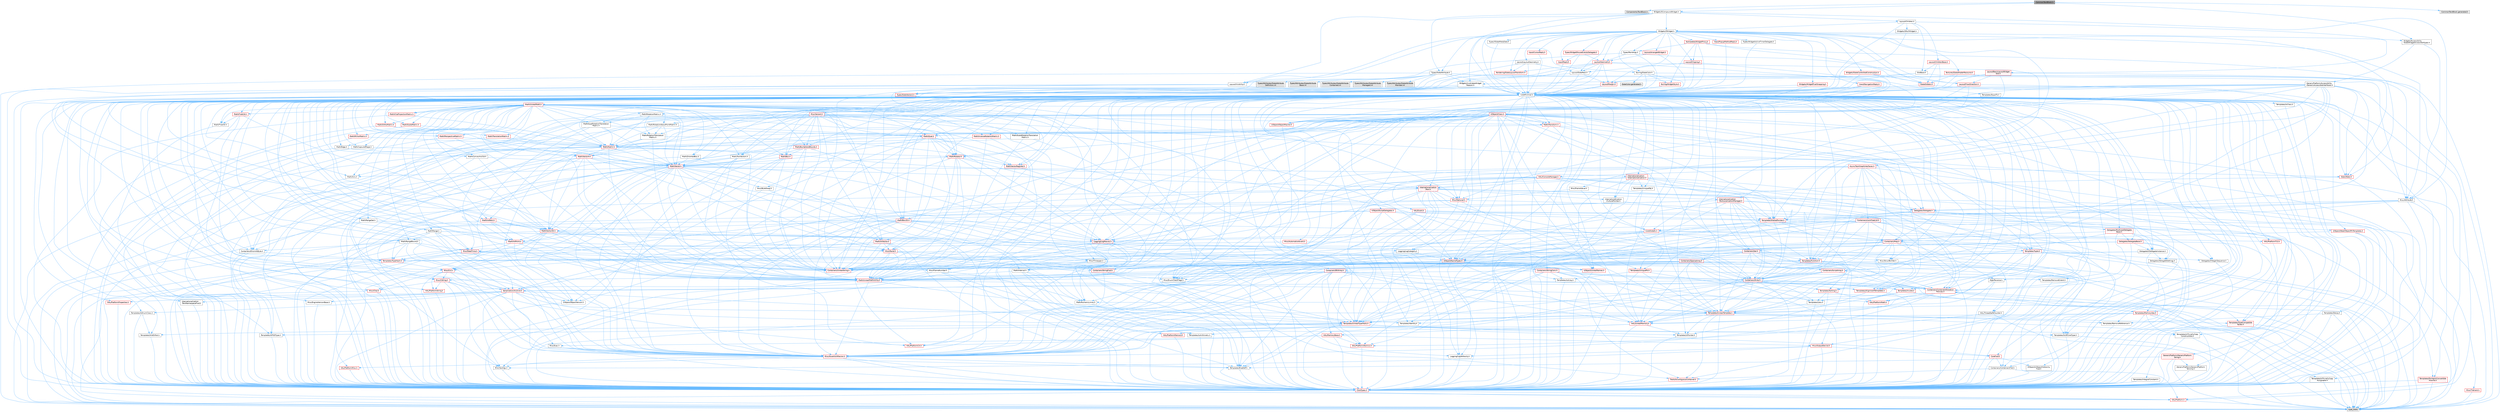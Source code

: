 digraph "CommonTextBlock.h"
{
 // INTERACTIVE_SVG=YES
 // LATEX_PDF_SIZE
  bgcolor="transparent";
  edge [fontname=Helvetica,fontsize=10,labelfontname=Helvetica,labelfontsize=10];
  node [fontname=Helvetica,fontsize=10,shape=box,height=0.2,width=0.4];
  Node1 [id="Node000001",label="CommonTextBlock.h",height=0.2,width=0.4,color="gray40", fillcolor="grey60", style="filled", fontcolor="black",tooltip=" "];
  Node1 -> Node2 [id="edge1_Node000001_Node000002",color="steelblue1",style="solid",tooltip=" "];
  Node2 [id="Node000002",label="Components/TextBlock.h",height=0.2,width=0.4,color="grey60", fillcolor="#E0E0E0", style="filled",tooltip=" "];
  Node1 -> Node3 [id="edge2_Node000001_Node000003",color="steelblue1",style="solid",tooltip=" "];
  Node3 [id="Node000003",label="Widgets/Accessibility\l/SlateWidgetAccessibleTypes.h",height=0.2,width=0.4,color="grey40", fillcolor="white", style="filled",URL="$d2/dbd/SlateWidgetAccessibleTypes_8h.html",tooltip=" "];
  Node3 -> Node4 [id="edge3_Node000003_Node000004",color="steelblue1",style="solid",tooltip=" "];
  Node4 [id="Node000004",label="GenericPlatform/Accessibility\l/GenericAccessibleInterfaces.h",height=0.2,width=0.4,color="grey40", fillcolor="white", style="filled",URL="$d9/dbb/GenericAccessibleInterfaces_8h.html",tooltip=" "];
  Node4 -> Node5 [id="edge4_Node000004_Node000005",color="steelblue1",style="solid",tooltip=" "];
  Node5 [id="Node000005",label="Async/TaskGraphInterfaces.h",height=0.2,width=0.4,color="red", fillcolor="#FFF0F0", style="filled",URL="$d2/d4c/TaskGraphInterfaces_8h.html",tooltip=" "];
  Node5 -> Node6 [id="edge5_Node000005_Node000006",color="steelblue1",style="solid",tooltip=" "];
  Node6 [id="Node000006",label="CoreTypes.h",height=0.2,width=0.4,color="red", fillcolor="#FFF0F0", style="filled",URL="$dc/dec/CoreTypes_8h.html",tooltip=" "];
  Node6 -> Node7 [id="edge6_Node000006_Node000007",color="steelblue1",style="solid",tooltip=" "];
  Node7 [id="Node000007",label="HAL/Platform.h",height=0.2,width=0.4,color="red", fillcolor="#FFF0F0", style="filled",URL="$d9/dd0/Platform_8h.html",tooltip=" "];
  Node7 -> Node10 [id="edge7_Node000007_Node000010",color="steelblue1",style="solid",tooltip=" "];
  Node10 [id="Node000010",label="type_traits",height=0.2,width=0.4,color="grey60", fillcolor="#E0E0E0", style="filled",tooltip=" "];
  Node5 -> Node20 [id="edge8_Node000005_Node000020",color="steelblue1",style="solid",tooltip=" "];
  Node20 [id="Node000020",label="Misc/AssertionMacros.h",height=0.2,width=0.4,color="red", fillcolor="#FFF0F0", style="filled",URL="$d0/dfa/AssertionMacros_8h.html",tooltip=" "];
  Node20 -> Node6 [id="edge9_Node000020_Node000006",color="steelblue1",style="solid",tooltip=" "];
  Node20 -> Node7 [id="edge10_Node000020_Node000007",color="steelblue1",style="solid",tooltip=" "];
  Node20 -> Node21 [id="edge11_Node000020_Node000021",color="steelblue1",style="solid",tooltip=" "];
  Node21 [id="Node000021",label="HAL/PlatformMisc.h",height=0.2,width=0.4,color="red", fillcolor="#FFF0F0", style="filled",URL="$d0/df5/PlatformMisc_8h.html",tooltip=" "];
  Node21 -> Node6 [id="edge12_Node000021_Node000006",color="steelblue1",style="solid",tooltip=" "];
  Node20 -> Node57 [id="edge13_Node000020_Node000057",color="steelblue1",style="solid",tooltip=" "];
  Node57 [id="Node000057",label="Templates/EnableIf.h",height=0.2,width=0.4,color="grey40", fillcolor="white", style="filled",URL="$d7/d60/EnableIf_8h.html",tooltip=" "];
  Node57 -> Node6 [id="edge14_Node000057_Node000006",color="steelblue1",style="solid",tooltip=" "];
  Node20 -> Node63 [id="edge15_Node000020_Node000063",color="steelblue1",style="solid",tooltip=" "];
  Node63 [id="Node000063",label="Misc/VarArgs.h",height=0.2,width=0.4,color="grey40", fillcolor="white", style="filled",URL="$d5/d6f/VarArgs_8h.html",tooltip=" "];
  Node63 -> Node6 [id="edge16_Node000063_Node000006",color="steelblue1",style="solid",tooltip=" "];
  Node5 -> Node71 [id="edge17_Node000005_Node000071",color="steelblue1",style="solid",tooltip=" "];
  Node71 [id="Node000071",label="Containers/ContainerAllocation\lPolicies.h",height=0.2,width=0.4,color="red", fillcolor="#FFF0F0", style="filled",URL="$d7/dff/ContainerAllocationPolicies_8h.html",tooltip=" "];
  Node71 -> Node6 [id="edge18_Node000071_Node000006",color="steelblue1",style="solid",tooltip=" "];
  Node71 -> Node71 [id="edge19_Node000071_Node000071",color="steelblue1",style="solid",tooltip=" "];
  Node71 -> Node73 [id="edge20_Node000071_Node000073",color="steelblue1",style="solid",tooltip=" "];
  Node73 [id="Node000073",label="HAL/PlatformMath.h",height=0.2,width=0.4,color="red", fillcolor="#FFF0F0", style="filled",URL="$dc/d53/PlatformMath_8h.html",tooltip=" "];
  Node73 -> Node6 [id="edge21_Node000073_Node000006",color="steelblue1",style="solid",tooltip=" "];
  Node71 -> Node92 [id="edge22_Node000071_Node000092",color="steelblue1",style="solid",tooltip=" "];
  Node92 [id="Node000092",label="HAL/UnrealMemory.h",height=0.2,width=0.4,color="red", fillcolor="#FFF0F0", style="filled",URL="$d9/d96/UnrealMemory_8h.html",tooltip=" "];
  Node92 -> Node6 [id="edge23_Node000092_Node000006",color="steelblue1",style="solid",tooltip=" "];
  Node92 -> Node96 [id="edge24_Node000092_Node000096",color="steelblue1",style="solid",tooltip=" "];
  Node96 [id="Node000096",label="HAL/MemoryBase.h",height=0.2,width=0.4,color="red", fillcolor="#FFF0F0", style="filled",URL="$d6/d9f/MemoryBase_8h.html",tooltip=" "];
  Node96 -> Node6 [id="edge25_Node000096_Node000006",color="steelblue1",style="solid",tooltip=" "];
  Node96 -> Node50 [id="edge26_Node000096_Node000050",color="steelblue1",style="solid",tooltip=" "];
  Node50 [id="Node000050",label="HAL/PlatformAtomics.h",height=0.2,width=0.4,color="red", fillcolor="#FFF0F0", style="filled",URL="$d3/d36/PlatformAtomics_8h.html",tooltip=" "];
  Node50 -> Node6 [id="edge27_Node000050_Node000006",color="steelblue1",style="solid",tooltip=" "];
  Node96 -> Node33 [id="edge28_Node000096_Node000033",color="steelblue1",style="solid",tooltip=" "];
  Node33 [id="Node000033",label="HAL/PlatformCrt.h",height=0.2,width=0.4,color="red", fillcolor="#FFF0F0", style="filled",URL="$d8/d75/PlatformCrt_8h.html",tooltip=" "];
  Node96 -> Node97 [id="edge29_Node000096_Node000097",color="steelblue1",style="solid",tooltip=" "];
  Node97 [id="Node000097",label="Misc/Exec.h",height=0.2,width=0.4,color="grey40", fillcolor="white", style="filled",URL="$de/ddb/Exec_8h.html",tooltip=" "];
  Node97 -> Node6 [id="edge30_Node000097_Node000006",color="steelblue1",style="solid",tooltip=" "];
  Node97 -> Node20 [id="edge31_Node000097_Node000020",color="steelblue1",style="solid",tooltip=" "];
  Node96 -> Node98 [id="edge32_Node000096_Node000098",color="steelblue1",style="solid",tooltip=" "];
  Node98 [id="Node000098",label="Misc/OutputDevice.h",height=0.2,width=0.4,color="red", fillcolor="#FFF0F0", style="filled",URL="$d7/d32/OutputDevice_8h.html",tooltip=" "];
  Node98 -> Node28 [id="edge33_Node000098_Node000028",color="steelblue1",style="solid",tooltip=" "];
  Node28 [id="Node000028",label="CoreFwd.h",height=0.2,width=0.4,color="red", fillcolor="#FFF0F0", style="filled",URL="$d1/d1e/CoreFwd_8h.html",tooltip=" "];
  Node28 -> Node6 [id="edge34_Node000028_Node000006",color="steelblue1",style="solid",tooltip=" "];
  Node28 -> Node29 [id="edge35_Node000028_Node000029",color="steelblue1",style="solid",tooltip=" "];
  Node29 [id="Node000029",label="Containers/ContainersFwd.h",height=0.2,width=0.4,color="grey40", fillcolor="white", style="filled",URL="$d4/d0a/ContainersFwd_8h.html",tooltip=" "];
  Node29 -> Node7 [id="edge36_Node000029_Node000007",color="steelblue1",style="solid",tooltip=" "];
  Node29 -> Node6 [id="edge37_Node000029_Node000006",color="steelblue1",style="solid",tooltip=" "];
  Node29 -> Node26 [id="edge38_Node000029_Node000026",color="steelblue1",style="solid",tooltip=" "];
  Node26 [id="Node000026",label="Traits/IsContiguousContainer.h",height=0.2,width=0.4,color="red", fillcolor="#FFF0F0", style="filled",URL="$d5/d3c/IsContiguousContainer_8h.html",tooltip=" "];
  Node26 -> Node6 [id="edge39_Node000026_Node000006",color="steelblue1",style="solid",tooltip=" "];
  Node28 -> Node31 [id="edge40_Node000028_Node000031",color="steelblue1",style="solid",tooltip=" "];
  Node31 [id="Node000031",label="UObject/UObjectHierarchy\lFwd.h",height=0.2,width=0.4,color="grey40", fillcolor="white", style="filled",URL="$d3/d13/UObjectHierarchyFwd_8h.html",tooltip=" "];
  Node98 -> Node6 [id="edge41_Node000098_Node000006",color="steelblue1",style="solid",tooltip=" "];
  Node98 -> Node99 [id="edge42_Node000098_Node000099",color="steelblue1",style="solid",tooltip=" "];
  Node99 [id="Node000099",label="Logging/LogVerbosity.h",height=0.2,width=0.4,color="grey40", fillcolor="white", style="filled",URL="$d2/d8f/LogVerbosity_8h.html",tooltip=" "];
  Node99 -> Node6 [id="edge43_Node000099_Node000006",color="steelblue1",style="solid",tooltip=" "];
  Node98 -> Node63 [id="edge44_Node000098_Node000063",color="steelblue1",style="solid",tooltip=" "];
  Node92 -> Node106 [id="edge45_Node000092_Node000106",color="steelblue1",style="solid",tooltip=" "];
  Node106 [id="Node000106",label="HAL/PlatformMemory.h",height=0.2,width=0.4,color="red", fillcolor="#FFF0F0", style="filled",URL="$de/d68/PlatformMemory_8h.html",tooltip=" "];
  Node106 -> Node6 [id="edge46_Node000106_Node000006",color="steelblue1",style="solid",tooltip=" "];
  Node92 -> Node80 [id="edge47_Node000092_Node000080",color="steelblue1",style="solid",tooltip=" "];
  Node80 [id="Node000080",label="Templates/IsPointer.h",height=0.2,width=0.4,color="grey40", fillcolor="white", style="filled",URL="$d7/d05/IsPointer_8h.html",tooltip=" "];
  Node80 -> Node6 [id="edge48_Node000080_Node000006",color="steelblue1",style="solid",tooltip=" "];
  Node71 -> Node43 [id="edge49_Node000071_Node000043",color="steelblue1",style="solid",tooltip=" "];
  Node43 [id="Node000043",label="Math/NumericLimits.h",height=0.2,width=0.4,color="grey40", fillcolor="white", style="filled",URL="$df/d1b/NumericLimits_8h.html",tooltip=" "];
  Node43 -> Node6 [id="edge50_Node000043_Node000006",color="steelblue1",style="solid",tooltip=" "];
  Node71 -> Node20 [id="edge51_Node000071_Node000020",color="steelblue1",style="solid",tooltip=" "];
  Node71 -> Node110 [id="edge52_Node000071_Node000110",color="steelblue1",style="solid",tooltip=" "];
  Node110 [id="Node000110",label="Templates/MemoryOps.h",height=0.2,width=0.4,color="red", fillcolor="#FFF0F0", style="filled",URL="$db/dea/MemoryOps_8h.html",tooltip=" "];
  Node110 -> Node6 [id="edge53_Node000110_Node000006",color="steelblue1",style="solid",tooltip=" "];
  Node110 -> Node92 [id="edge54_Node000110_Node000092",color="steelblue1",style="solid",tooltip=" "];
  Node110 -> Node104 [id="edge55_Node000110_Node000104",color="steelblue1",style="solid",tooltip=" "];
  Node104 [id="Node000104",label="Templates/IsTriviallyCopy\lAssignable.h",height=0.2,width=0.4,color="grey40", fillcolor="white", style="filled",URL="$d2/df2/IsTriviallyCopyAssignable_8h.html",tooltip=" "];
  Node104 -> Node6 [id="edge56_Node000104_Node000006",color="steelblue1",style="solid",tooltip=" "];
  Node104 -> Node10 [id="edge57_Node000104_Node000010",color="steelblue1",style="solid",tooltip=" "];
  Node110 -> Node85 [id="edge58_Node000110_Node000085",color="steelblue1",style="solid",tooltip=" "];
  Node85 [id="Node000085",label="Templates/IsTriviallyCopy\lConstructible.h",height=0.2,width=0.4,color="grey40", fillcolor="white", style="filled",URL="$d3/d78/IsTriviallyCopyConstructible_8h.html",tooltip=" "];
  Node85 -> Node6 [id="edge59_Node000085_Node000006",color="steelblue1",style="solid",tooltip=" "];
  Node85 -> Node10 [id="edge60_Node000085_Node000010",color="steelblue1",style="solid",tooltip=" "];
  Node110 -> Node79 [id="edge61_Node000110_Node000079",color="steelblue1",style="solid",tooltip=" "];
  Node79 [id="Node000079",label="Templates/UnrealTypeTraits.h",height=0.2,width=0.4,color="red", fillcolor="#FFF0F0", style="filled",URL="$d2/d2d/UnrealTypeTraits_8h.html",tooltip=" "];
  Node79 -> Node6 [id="edge62_Node000079_Node000006",color="steelblue1",style="solid",tooltip=" "];
  Node79 -> Node80 [id="edge63_Node000079_Node000080",color="steelblue1",style="solid",tooltip=" "];
  Node79 -> Node20 [id="edge64_Node000079_Node000020",color="steelblue1",style="solid",tooltip=" "];
  Node79 -> Node75 [id="edge65_Node000079_Node000075",color="steelblue1",style="solid",tooltip=" "];
  Node75 [id="Node000075",label="Templates/AndOrNot.h",height=0.2,width=0.4,color="grey40", fillcolor="white", style="filled",URL="$db/d0a/AndOrNot_8h.html",tooltip=" "];
  Node75 -> Node6 [id="edge66_Node000075_Node000006",color="steelblue1",style="solid",tooltip=" "];
  Node79 -> Node57 [id="edge67_Node000079_Node000057",color="steelblue1",style="solid",tooltip=" "];
  Node79 -> Node81 [id="edge68_Node000079_Node000081",color="steelblue1",style="solid",tooltip=" "];
  Node81 [id="Node000081",label="Templates/IsArithmetic.h",height=0.2,width=0.4,color="grey40", fillcolor="white", style="filled",URL="$d2/d5d/IsArithmetic_8h.html",tooltip=" "];
  Node81 -> Node6 [id="edge69_Node000081_Node000006",color="steelblue1",style="solid",tooltip=" "];
  Node79 -> Node83 [id="edge70_Node000079_Node000083",color="steelblue1",style="solid",tooltip=" "];
  Node83 [id="Node000083",label="Templates/IsPODType.h",height=0.2,width=0.4,color="grey40", fillcolor="white", style="filled",URL="$d7/db1/IsPODType_8h.html",tooltip=" "];
  Node83 -> Node6 [id="edge71_Node000083_Node000006",color="steelblue1",style="solid",tooltip=" "];
  Node79 -> Node84 [id="edge72_Node000079_Node000084",color="steelblue1",style="solid",tooltip=" "];
  Node84 [id="Node000084",label="Templates/IsUECoreType.h",height=0.2,width=0.4,color="grey40", fillcolor="white", style="filled",URL="$d1/db8/IsUECoreType_8h.html",tooltip=" "];
  Node84 -> Node6 [id="edge73_Node000084_Node000006",color="steelblue1",style="solid",tooltip=" "];
  Node84 -> Node10 [id="edge74_Node000084_Node000010",color="steelblue1",style="solid",tooltip=" "];
  Node79 -> Node85 [id="edge75_Node000079_Node000085",color="steelblue1",style="solid",tooltip=" "];
  Node110 -> Node10 [id="edge76_Node000110_Node000010",color="steelblue1",style="solid",tooltip=" "];
  Node71 -> Node89 [id="edge77_Node000071_Node000089",color="steelblue1",style="solid",tooltip=" "];
  Node89 [id="Node000089",label="Templates/TypeCompatible\lBytes.h",height=0.2,width=0.4,color="red", fillcolor="#FFF0F0", style="filled",URL="$df/d0a/TypeCompatibleBytes_8h.html",tooltip=" "];
  Node89 -> Node6 [id="edge78_Node000089_Node000006",color="steelblue1",style="solid",tooltip=" "];
  Node89 -> Node10 [id="edge79_Node000089_Node000010",color="steelblue1",style="solid",tooltip=" "];
  Node71 -> Node10 [id="edge80_Node000071_Node000010",color="steelblue1",style="solid",tooltip=" "];
  Node5 -> Node112 [id="edge81_Node000005_Node000112",color="steelblue1",style="solid",tooltip=" "];
  Node112 [id="Node000112",label="Containers/Array.h",height=0.2,width=0.4,color="red", fillcolor="#FFF0F0", style="filled",URL="$df/dd0/Array_8h.html",tooltip=" "];
  Node112 -> Node6 [id="edge82_Node000112_Node000006",color="steelblue1",style="solid",tooltip=" "];
  Node112 -> Node20 [id="edge83_Node000112_Node000020",color="steelblue1",style="solid",tooltip=" "];
  Node112 -> Node92 [id="edge84_Node000112_Node000092",color="steelblue1",style="solid",tooltip=" "];
  Node112 -> Node79 [id="edge85_Node000112_Node000079",color="steelblue1",style="solid",tooltip=" "];
  Node112 -> Node117 [id="edge86_Node000112_Node000117",color="steelblue1",style="solid",tooltip=" "];
  Node117 [id="Node000117",label="Templates/UnrealTemplate.h",height=0.2,width=0.4,color="red", fillcolor="#FFF0F0", style="filled",URL="$d4/d24/UnrealTemplate_8h.html",tooltip=" "];
  Node117 -> Node6 [id="edge87_Node000117_Node000006",color="steelblue1",style="solid",tooltip=" "];
  Node117 -> Node80 [id="edge88_Node000117_Node000080",color="steelblue1",style="solid",tooltip=" "];
  Node117 -> Node92 [id="edge89_Node000117_Node000092",color="steelblue1",style="solid",tooltip=" "];
  Node117 -> Node79 [id="edge90_Node000117_Node000079",color="steelblue1",style="solid",tooltip=" "];
  Node117 -> Node77 [id="edge91_Node000117_Node000077",color="steelblue1",style="solid",tooltip=" "];
  Node77 [id="Node000077",label="Templates/RemoveReference.h",height=0.2,width=0.4,color="grey40", fillcolor="white", style="filled",URL="$da/dbe/RemoveReference_8h.html",tooltip=" "];
  Node77 -> Node6 [id="edge92_Node000077_Node000006",color="steelblue1",style="solid",tooltip=" "];
  Node117 -> Node89 [id="edge93_Node000117_Node000089",color="steelblue1",style="solid",tooltip=" "];
  Node117 -> Node66 [id="edge94_Node000117_Node000066",color="steelblue1",style="solid",tooltip=" "];
  Node66 [id="Node000066",label="Templates/Identity.h",height=0.2,width=0.4,color="grey40", fillcolor="white", style="filled",URL="$d0/dd5/Identity_8h.html",tooltip=" "];
  Node117 -> Node26 [id="edge95_Node000117_Node000026",color="steelblue1",style="solid",tooltip=" "];
  Node117 -> Node10 [id="edge96_Node000117_Node000010",color="steelblue1",style="solid",tooltip=" "];
  Node112 -> Node71 [id="edge97_Node000112_Node000071",color="steelblue1",style="solid",tooltip=" "];
  Node112 -> Node122 [id="edge98_Node000112_Node000122",color="steelblue1",style="solid",tooltip=" "];
  Node122 [id="Node000122",label="Serialization/Archive.h",height=0.2,width=0.4,color="red", fillcolor="#FFF0F0", style="filled",URL="$d7/d3b/Archive_8h.html",tooltip=" "];
  Node122 -> Node28 [id="edge99_Node000122_Node000028",color="steelblue1",style="solid",tooltip=" "];
  Node122 -> Node6 [id="edge100_Node000122_Node000006",color="steelblue1",style="solid",tooltip=" "];
  Node122 -> Node123 [id="edge101_Node000122_Node000123",color="steelblue1",style="solid",tooltip=" "];
  Node123 [id="Node000123",label="HAL/PlatformProperties.h",height=0.2,width=0.4,color="red", fillcolor="#FFF0F0", style="filled",URL="$d9/db0/PlatformProperties_8h.html",tooltip=" "];
  Node123 -> Node6 [id="edge102_Node000123_Node000006",color="steelblue1",style="solid",tooltip=" "];
  Node122 -> Node126 [id="edge103_Node000122_Node000126",color="steelblue1",style="solid",tooltip=" "];
  Node126 [id="Node000126",label="Internationalization\l/TextNamespaceFwd.h",height=0.2,width=0.4,color="grey40", fillcolor="white", style="filled",URL="$d8/d97/TextNamespaceFwd_8h.html",tooltip=" "];
  Node126 -> Node6 [id="edge104_Node000126_Node000006",color="steelblue1",style="solid",tooltip=" "];
  Node122 -> Node20 [id="edge105_Node000122_Node000020",color="steelblue1",style="solid",tooltip=" "];
  Node122 -> Node127 [id="edge106_Node000122_Node000127",color="steelblue1",style="solid",tooltip=" "];
  Node127 [id="Node000127",label="Misc/EngineVersionBase.h",height=0.2,width=0.4,color="grey40", fillcolor="white", style="filled",URL="$d5/d2b/EngineVersionBase_8h.html",tooltip=" "];
  Node127 -> Node6 [id="edge107_Node000127_Node000006",color="steelblue1",style="solid",tooltip=" "];
  Node122 -> Node63 [id="edge108_Node000122_Node000063",color="steelblue1",style="solid",tooltip=" "];
  Node122 -> Node57 [id="edge109_Node000122_Node000057",color="steelblue1",style="solid",tooltip=" "];
  Node122 -> Node130 [id="edge110_Node000122_Node000130",color="steelblue1",style="solid",tooltip=" "];
  Node130 [id="Node000130",label="Templates/IsEnumClass.h",height=0.2,width=0.4,color="grey40", fillcolor="white", style="filled",URL="$d7/d15/IsEnumClass_8h.html",tooltip=" "];
  Node130 -> Node6 [id="edge111_Node000130_Node000006",color="steelblue1",style="solid",tooltip=" "];
  Node130 -> Node75 [id="edge112_Node000130_Node000075",color="steelblue1",style="solid",tooltip=" "];
  Node122 -> Node117 [id="edge113_Node000122_Node000117",color="steelblue1",style="solid",tooltip=" "];
  Node122 -> Node131 [id="edge114_Node000122_Node000131",color="steelblue1",style="solid",tooltip=" "];
  Node131 [id="Node000131",label="UObject/ObjectVersion.h",height=0.2,width=0.4,color="grey40", fillcolor="white", style="filled",URL="$da/d63/ObjectVersion_8h.html",tooltip=" "];
  Node131 -> Node6 [id="edge115_Node000131_Node000006",color="steelblue1",style="solid",tooltip=" "];
  Node112 -> Node148 [id="edge116_Node000112_Node000148",color="steelblue1",style="solid",tooltip=" "];
  Node148 [id="Node000148",label="Templates/Invoke.h",height=0.2,width=0.4,color="red", fillcolor="#FFF0F0", style="filled",URL="$d7/deb/Invoke_8h.html",tooltip=" "];
  Node148 -> Node6 [id="edge117_Node000148_Node000006",color="steelblue1",style="solid",tooltip=" "];
  Node148 -> Node117 [id="edge118_Node000148_Node000117",color="steelblue1",style="solid",tooltip=" "];
  Node148 -> Node10 [id="edge119_Node000148_Node000010",color="steelblue1",style="solid",tooltip=" "];
  Node112 -> Node153 [id="edge120_Node000112_Node000153",color="steelblue1",style="solid",tooltip=" "];
  Node153 [id="Node000153",label="Templates/Less.h",height=0.2,width=0.4,color="grey40", fillcolor="white", style="filled",URL="$de/dc8/Less_8h.html",tooltip=" "];
  Node153 -> Node6 [id="edge121_Node000153_Node000006",color="steelblue1",style="solid",tooltip=" "];
  Node153 -> Node117 [id="edge122_Node000153_Node000117",color="steelblue1",style="solid",tooltip=" "];
  Node112 -> Node161 [id="edge123_Node000112_Node000161",color="steelblue1",style="solid",tooltip=" "];
  Node161 [id="Node000161",label="Templates/Sorting.h",height=0.2,width=0.4,color="red", fillcolor="#FFF0F0", style="filled",URL="$d3/d9e/Sorting_8h.html",tooltip=" "];
  Node161 -> Node6 [id="edge124_Node000161_Node000006",color="steelblue1",style="solid",tooltip=" "];
  Node161 -> Node73 [id="edge125_Node000161_Node000073",color="steelblue1",style="solid",tooltip=" "];
  Node161 -> Node153 [id="edge126_Node000161_Node000153",color="steelblue1",style="solid",tooltip=" "];
  Node112 -> Node165 [id="edge127_Node000112_Node000165",color="steelblue1",style="solid",tooltip=" "];
  Node165 [id="Node000165",label="Templates/AlignmentTemplates.h",height=0.2,width=0.4,color="red", fillcolor="#FFF0F0", style="filled",URL="$dd/d32/AlignmentTemplates_8h.html",tooltip=" "];
  Node165 -> Node6 [id="edge128_Node000165_Node000006",color="steelblue1",style="solid",tooltip=" "];
  Node165 -> Node80 [id="edge129_Node000165_Node000080",color="steelblue1",style="solid",tooltip=" "];
  Node112 -> Node10 [id="edge130_Node000112_Node000010",color="steelblue1",style="solid",tooltip=" "];
  Node5 -> Node166 [id="edge131_Node000005_Node000166",color="steelblue1",style="solid",tooltip=" "];
  Node166 [id="Node000166",label="Containers/UnrealString.h",height=0.2,width=0.4,color="red", fillcolor="#FFF0F0", style="filled",URL="$d5/dba/UnrealString_8h.html",tooltip=" "];
  Node5 -> Node170 [id="edge132_Node000005_Node000170",color="steelblue1",style="solid",tooltip=" "];
  Node170 [id="Node000170",label="Templates/Function.h",height=0.2,width=0.4,color="red", fillcolor="#FFF0F0", style="filled",URL="$df/df5/Function_8h.html",tooltip=" "];
  Node170 -> Node6 [id="edge133_Node000170_Node000006",color="steelblue1",style="solid",tooltip=" "];
  Node170 -> Node20 [id="edge134_Node000170_Node000020",color="steelblue1",style="solid",tooltip=" "];
  Node170 -> Node92 [id="edge135_Node000170_Node000092",color="steelblue1",style="solid",tooltip=" "];
  Node170 -> Node79 [id="edge136_Node000170_Node000079",color="steelblue1",style="solid",tooltip=" "];
  Node170 -> Node148 [id="edge137_Node000170_Node000148",color="steelblue1",style="solid",tooltip=" "];
  Node170 -> Node117 [id="edge138_Node000170_Node000117",color="steelblue1",style="solid",tooltip=" "];
  Node170 -> Node164 [id="edge139_Node000170_Node000164",color="steelblue1",style="solid",tooltip=" "];
  Node164 [id="Node000164",label="Math/UnrealMathUtility.h",height=0.2,width=0.4,color="red", fillcolor="#FFF0F0", style="filled",URL="$db/db8/UnrealMathUtility_8h.html",tooltip=" "];
  Node164 -> Node6 [id="edge140_Node000164_Node000006",color="steelblue1",style="solid",tooltip=" "];
  Node164 -> Node20 [id="edge141_Node000164_Node000020",color="steelblue1",style="solid",tooltip=" "];
  Node164 -> Node73 [id="edge142_Node000164_Node000073",color="steelblue1",style="solid",tooltip=" "];
  Node164 -> Node66 [id="edge143_Node000164_Node000066",color="steelblue1",style="solid",tooltip=" "];
  Node170 -> Node10 [id="edge144_Node000170_Node000010",color="steelblue1",style="solid",tooltip=" "];
  Node5 -> Node172 [id="edge145_Node000005_Node000172",color="steelblue1",style="solid",tooltip=" "];
  Node172 [id="Node000172",label="Delegates/Delegate.h",height=0.2,width=0.4,color="red", fillcolor="#FFF0F0", style="filled",URL="$d4/d80/Delegate_8h.html",tooltip=" "];
  Node172 -> Node6 [id="edge146_Node000172_Node000006",color="steelblue1",style="solid",tooltip=" "];
  Node172 -> Node20 [id="edge147_Node000172_Node000020",color="steelblue1",style="solid",tooltip=" "];
  Node172 -> Node173 [id="edge148_Node000172_Node000173",color="steelblue1",style="solid",tooltip=" "];
  Node173 [id="Node000173",label="UObject/NameTypes.h",height=0.2,width=0.4,color="red", fillcolor="#FFF0F0", style="filled",URL="$d6/d35/NameTypes_8h.html",tooltip=" "];
  Node173 -> Node6 [id="edge149_Node000173_Node000006",color="steelblue1",style="solid",tooltip=" "];
  Node173 -> Node20 [id="edge150_Node000173_Node000020",color="steelblue1",style="solid",tooltip=" "];
  Node173 -> Node92 [id="edge151_Node000173_Node000092",color="steelblue1",style="solid",tooltip=" "];
  Node173 -> Node79 [id="edge152_Node000173_Node000079",color="steelblue1",style="solid",tooltip=" "];
  Node173 -> Node117 [id="edge153_Node000173_Node000117",color="steelblue1",style="solid",tooltip=" "];
  Node173 -> Node166 [id="edge154_Node000173_Node000166",color="steelblue1",style="solid",tooltip=" "];
  Node173 -> Node177 [id="edge155_Node000173_Node000177",color="steelblue1",style="solid",tooltip=" "];
  Node177 [id="Node000177",label="Containers/StringConv.h",height=0.2,width=0.4,color="red", fillcolor="#FFF0F0", style="filled",URL="$d3/ddf/StringConv_8h.html",tooltip=" "];
  Node177 -> Node6 [id="edge156_Node000177_Node000006",color="steelblue1",style="solid",tooltip=" "];
  Node177 -> Node20 [id="edge157_Node000177_Node000020",color="steelblue1",style="solid",tooltip=" "];
  Node177 -> Node71 [id="edge158_Node000177_Node000071",color="steelblue1",style="solid",tooltip=" "];
  Node177 -> Node112 [id="edge159_Node000177_Node000112",color="steelblue1",style="solid",tooltip=" "];
  Node177 -> Node139 [id="edge160_Node000177_Node000139",color="steelblue1",style="solid",tooltip=" "];
  Node139 [id="Node000139",label="Misc/CString.h",height=0.2,width=0.4,color="red", fillcolor="#FFF0F0", style="filled",URL="$d2/d49/CString_8h.html",tooltip=" "];
  Node139 -> Node6 [id="edge161_Node000139_Node000006",color="steelblue1",style="solid",tooltip=" "];
  Node139 -> Node33 [id="edge162_Node000139_Node000033",color="steelblue1",style="solid",tooltip=" "];
  Node139 -> Node94 [id="edge163_Node000139_Node000094",color="steelblue1",style="solid",tooltip=" "];
  Node94 [id="Node000094",label="HAL/PlatformString.h",height=0.2,width=0.4,color="red", fillcolor="#FFF0F0", style="filled",URL="$db/db5/PlatformString_8h.html",tooltip=" "];
  Node94 -> Node6 [id="edge164_Node000094_Node000006",color="steelblue1",style="solid",tooltip=" "];
  Node139 -> Node20 [id="edge165_Node000139_Node000020",color="steelblue1",style="solid",tooltip=" "];
  Node139 -> Node140 [id="edge166_Node000139_Node000140",color="steelblue1",style="solid",tooltip=" "];
  Node140 [id="Node000140",label="Misc/Char.h",height=0.2,width=0.4,color="red", fillcolor="#FFF0F0", style="filled",URL="$d0/d58/Char_8h.html",tooltip=" "];
  Node140 -> Node6 [id="edge167_Node000140_Node000006",color="steelblue1",style="solid",tooltip=" "];
  Node140 -> Node10 [id="edge168_Node000140_Node000010",color="steelblue1",style="solid",tooltip=" "];
  Node139 -> Node63 [id="edge169_Node000139_Node000063",color="steelblue1",style="solid",tooltip=" "];
  Node177 -> Node178 [id="edge170_Node000177_Node000178",color="steelblue1",style="solid",tooltip=" "];
  Node178 [id="Node000178",label="Templates/IsArray.h",height=0.2,width=0.4,color="grey40", fillcolor="white", style="filled",URL="$d8/d8d/IsArray_8h.html",tooltip=" "];
  Node178 -> Node6 [id="edge171_Node000178_Node000006",color="steelblue1",style="solid",tooltip=" "];
  Node177 -> Node117 [id="edge172_Node000177_Node000117",color="steelblue1",style="solid",tooltip=" "];
  Node177 -> Node79 [id="edge173_Node000177_Node000079",color="steelblue1",style="solid",tooltip=" "];
  Node177 -> Node26 [id="edge174_Node000177_Node000026",color="steelblue1",style="solid",tooltip=" "];
  Node177 -> Node10 [id="edge175_Node000177_Node000010",color="steelblue1",style="solid",tooltip=" "];
  Node173 -> Node23 [id="edge176_Node000173_Node000023",color="steelblue1",style="solid",tooltip=" "];
  Node23 [id="Node000023",label="Containers/StringFwd.h",height=0.2,width=0.4,color="red", fillcolor="#FFF0F0", style="filled",URL="$df/d37/StringFwd_8h.html",tooltip=" "];
  Node23 -> Node6 [id="edge177_Node000023_Node000006",color="steelblue1",style="solid",tooltip=" "];
  Node23 -> Node26 [id="edge178_Node000023_Node000026",color="steelblue1",style="solid",tooltip=" "];
  Node173 -> Node179 [id="edge179_Node000173_Node000179",color="steelblue1",style="solid",tooltip=" "];
  Node179 [id="Node000179",label="UObject/UnrealNames.h",height=0.2,width=0.4,color="red", fillcolor="#FFF0F0", style="filled",URL="$d8/db1/UnrealNames_8h.html",tooltip=" "];
  Node179 -> Node6 [id="edge180_Node000179_Node000006",color="steelblue1",style="solid",tooltip=" "];
  Node172 -> Node187 [id="edge181_Node000172_Node000187",color="steelblue1",style="solid",tooltip=" "];
  Node187 [id="Node000187",label="Templates/SharedPointer.h",height=0.2,width=0.4,color="red", fillcolor="#FFF0F0", style="filled",URL="$d2/d17/SharedPointer_8h.html",tooltip=" "];
  Node187 -> Node6 [id="edge182_Node000187_Node000006",color="steelblue1",style="solid",tooltip=" "];
  Node187 -> Node188 [id="edge183_Node000187_Node000188",color="steelblue1",style="solid",tooltip=" "];
  Node188 [id="Node000188",label="Templates/PointerIsConvertible\lFromTo.h",height=0.2,width=0.4,color="red", fillcolor="#FFF0F0", style="filled",URL="$d6/d65/PointerIsConvertibleFromTo_8h.html",tooltip=" "];
  Node188 -> Node6 [id="edge184_Node000188_Node000006",color="steelblue1",style="solid",tooltip=" "];
  Node188 -> Node10 [id="edge185_Node000188_Node000010",color="steelblue1",style="solid",tooltip=" "];
  Node187 -> Node20 [id="edge186_Node000187_Node000020",color="steelblue1",style="solid",tooltip=" "];
  Node187 -> Node92 [id="edge187_Node000187_Node000092",color="steelblue1",style="solid",tooltip=" "];
  Node187 -> Node112 [id="edge188_Node000187_Node000112",color="steelblue1",style="solid",tooltip=" "];
  Node187 -> Node189 [id="edge189_Node000187_Node000189",color="steelblue1",style="solid",tooltip=" "];
  Node189 [id="Node000189",label="Containers/Map.h",height=0.2,width=0.4,color="red", fillcolor="#FFF0F0", style="filled",URL="$df/d79/Map_8h.html",tooltip=" "];
  Node189 -> Node6 [id="edge190_Node000189_Node000006",color="steelblue1",style="solid",tooltip=" "];
  Node189 -> Node190 [id="edge191_Node000189_Node000190",color="steelblue1",style="solid",tooltip=" "];
  Node190 [id="Node000190",label="Algo/Reverse.h",height=0.2,width=0.4,color="grey40", fillcolor="white", style="filled",URL="$d5/d93/Reverse_8h.html",tooltip=" "];
  Node190 -> Node6 [id="edge192_Node000190_Node000006",color="steelblue1",style="solid",tooltip=" "];
  Node190 -> Node117 [id="edge193_Node000190_Node000117",color="steelblue1",style="solid",tooltip=" "];
  Node189 -> Node191 [id="edge194_Node000189_Node000191",color="steelblue1",style="solid",tooltip=" "];
  Node191 [id="Node000191",label="Containers/Set.h",height=0.2,width=0.4,color="red", fillcolor="#FFF0F0", style="filled",URL="$d4/d45/Set_8h.html",tooltip=" "];
  Node191 -> Node71 [id="edge195_Node000191_Node000071",color="steelblue1",style="solid",tooltip=" "];
  Node191 -> Node193 [id="edge196_Node000191_Node000193",color="steelblue1",style="solid",tooltip=" "];
  Node193 [id="Node000193",label="Containers/SparseArray.h",height=0.2,width=0.4,color="red", fillcolor="#FFF0F0", style="filled",URL="$d5/dbf/SparseArray_8h.html",tooltip=" "];
  Node193 -> Node6 [id="edge197_Node000193_Node000006",color="steelblue1",style="solid",tooltip=" "];
  Node193 -> Node20 [id="edge198_Node000193_Node000020",color="steelblue1",style="solid",tooltip=" "];
  Node193 -> Node92 [id="edge199_Node000193_Node000092",color="steelblue1",style="solid",tooltip=" "];
  Node193 -> Node79 [id="edge200_Node000193_Node000079",color="steelblue1",style="solid",tooltip=" "];
  Node193 -> Node117 [id="edge201_Node000193_Node000117",color="steelblue1",style="solid",tooltip=" "];
  Node193 -> Node71 [id="edge202_Node000193_Node000071",color="steelblue1",style="solid",tooltip=" "];
  Node193 -> Node153 [id="edge203_Node000193_Node000153",color="steelblue1",style="solid",tooltip=" "];
  Node193 -> Node112 [id="edge204_Node000193_Node000112",color="steelblue1",style="solid",tooltip=" "];
  Node193 -> Node164 [id="edge205_Node000193_Node000164",color="steelblue1",style="solid",tooltip=" "];
  Node193 -> Node194 [id="edge206_Node000193_Node000194",color="steelblue1",style="solid",tooltip=" "];
  Node194 [id="Node000194",label="Containers/ScriptArray.h",height=0.2,width=0.4,color="red", fillcolor="#FFF0F0", style="filled",URL="$dc/daf/ScriptArray_8h.html",tooltip=" "];
  Node194 -> Node6 [id="edge207_Node000194_Node000006",color="steelblue1",style="solid",tooltip=" "];
  Node194 -> Node20 [id="edge208_Node000194_Node000020",color="steelblue1",style="solid",tooltip=" "];
  Node194 -> Node92 [id="edge209_Node000194_Node000092",color="steelblue1",style="solid",tooltip=" "];
  Node194 -> Node71 [id="edge210_Node000194_Node000071",color="steelblue1",style="solid",tooltip=" "];
  Node194 -> Node112 [id="edge211_Node000194_Node000112",color="steelblue1",style="solid",tooltip=" "];
  Node193 -> Node195 [id="edge212_Node000193_Node000195",color="steelblue1",style="solid",tooltip=" "];
  Node195 [id="Node000195",label="Containers/BitArray.h",height=0.2,width=0.4,color="red", fillcolor="#FFF0F0", style="filled",URL="$d1/de4/BitArray_8h.html",tooltip=" "];
  Node195 -> Node71 [id="edge213_Node000195_Node000071",color="steelblue1",style="solid",tooltip=" "];
  Node195 -> Node6 [id="edge214_Node000195_Node000006",color="steelblue1",style="solid",tooltip=" "];
  Node195 -> Node50 [id="edge215_Node000195_Node000050",color="steelblue1",style="solid",tooltip=" "];
  Node195 -> Node92 [id="edge216_Node000195_Node000092",color="steelblue1",style="solid",tooltip=" "];
  Node195 -> Node164 [id="edge217_Node000195_Node000164",color="steelblue1",style="solid",tooltip=" "];
  Node195 -> Node20 [id="edge218_Node000195_Node000020",color="steelblue1",style="solid",tooltip=" "];
  Node195 -> Node45 [id="edge219_Node000195_Node000045",color="steelblue1",style="solid",tooltip=" "];
  Node45 [id="Node000045",label="Misc/EnumClassFlags.h",height=0.2,width=0.4,color="grey40", fillcolor="white", style="filled",URL="$d8/de7/EnumClassFlags_8h.html",tooltip=" "];
  Node195 -> Node122 [id="edge220_Node000195_Node000122",color="steelblue1",style="solid",tooltip=" "];
  Node195 -> Node57 [id="edge221_Node000195_Node000057",color="steelblue1",style="solid",tooltip=" "];
  Node195 -> Node148 [id="edge222_Node000195_Node000148",color="steelblue1",style="solid",tooltip=" "];
  Node195 -> Node117 [id="edge223_Node000195_Node000117",color="steelblue1",style="solid",tooltip=" "];
  Node195 -> Node79 [id="edge224_Node000195_Node000079",color="steelblue1",style="solid",tooltip=" "];
  Node193 -> Node166 [id="edge225_Node000193_Node000166",color="steelblue1",style="solid",tooltip=" "];
  Node191 -> Node29 [id="edge226_Node000191_Node000029",color="steelblue1",style="solid",tooltip=" "];
  Node191 -> Node164 [id="edge227_Node000191_Node000164",color="steelblue1",style="solid",tooltip=" "];
  Node191 -> Node20 [id="edge228_Node000191_Node000020",color="steelblue1",style="solid",tooltip=" "];
  Node191 -> Node211 [id="edge229_Node000191_Node000211",color="steelblue1",style="solid",tooltip=" "];
  Node211 [id="Node000211",label="Misc/StructBuilder.h",height=0.2,width=0.4,color="grey40", fillcolor="white", style="filled",URL="$d9/db3/StructBuilder_8h.html",tooltip=" "];
  Node211 -> Node6 [id="edge230_Node000211_Node000006",color="steelblue1",style="solid",tooltip=" "];
  Node211 -> Node164 [id="edge231_Node000211_Node000164",color="steelblue1",style="solid",tooltip=" "];
  Node211 -> Node165 [id="edge232_Node000211_Node000165",color="steelblue1",style="solid",tooltip=" "];
  Node191 -> Node170 [id="edge233_Node000191_Node000170",color="steelblue1",style="solid",tooltip=" "];
  Node191 -> Node161 [id="edge234_Node000191_Node000161",color="steelblue1",style="solid",tooltip=" "];
  Node191 -> Node137 [id="edge235_Node000191_Node000137",color="steelblue1",style="solid",tooltip=" "];
  Node137 [id="Node000137",label="Templates/TypeHash.h",height=0.2,width=0.4,color="red", fillcolor="#FFF0F0", style="filled",URL="$d1/d62/TypeHash_8h.html",tooltip=" "];
  Node137 -> Node6 [id="edge236_Node000137_Node000006",color="steelblue1",style="solid",tooltip=" "];
  Node137 -> Node138 [id="edge237_Node000137_Node000138",color="steelblue1",style="solid",tooltip=" "];
  Node138 [id="Node000138",label="Misc/Crc.h",height=0.2,width=0.4,color="red", fillcolor="#FFF0F0", style="filled",URL="$d4/dd2/Crc_8h.html",tooltip=" "];
  Node138 -> Node6 [id="edge238_Node000138_Node000006",color="steelblue1",style="solid",tooltip=" "];
  Node138 -> Node94 [id="edge239_Node000138_Node000094",color="steelblue1",style="solid",tooltip=" "];
  Node138 -> Node20 [id="edge240_Node000138_Node000020",color="steelblue1",style="solid",tooltip=" "];
  Node138 -> Node139 [id="edge241_Node000138_Node000139",color="steelblue1",style="solid",tooltip=" "];
  Node138 -> Node140 [id="edge242_Node000138_Node000140",color="steelblue1",style="solid",tooltip=" "];
  Node138 -> Node79 [id="edge243_Node000138_Node000079",color="steelblue1",style="solid",tooltip=" "];
  Node137 -> Node10 [id="edge244_Node000137_Node000010",color="steelblue1",style="solid",tooltip=" "];
  Node191 -> Node117 [id="edge245_Node000191_Node000117",color="steelblue1",style="solid",tooltip=" "];
  Node191 -> Node10 [id="edge246_Node000191_Node000010",color="steelblue1",style="solid",tooltip=" "];
  Node189 -> Node166 [id="edge247_Node000189_Node000166",color="steelblue1",style="solid",tooltip=" "];
  Node189 -> Node20 [id="edge248_Node000189_Node000020",color="steelblue1",style="solid",tooltip=" "];
  Node189 -> Node211 [id="edge249_Node000189_Node000211",color="steelblue1",style="solid",tooltip=" "];
  Node189 -> Node170 [id="edge250_Node000189_Node000170",color="steelblue1",style="solid",tooltip=" "];
  Node189 -> Node161 [id="edge251_Node000189_Node000161",color="steelblue1",style="solid",tooltip=" "];
  Node189 -> Node213 [id="edge252_Node000189_Node000213",color="steelblue1",style="solid",tooltip=" "];
  Node213 [id="Node000213",label="Templates/Tuple.h",height=0.2,width=0.4,color="red", fillcolor="#FFF0F0", style="filled",URL="$d2/d4f/Tuple_8h.html",tooltip=" "];
  Node213 -> Node6 [id="edge253_Node000213_Node000006",color="steelblue1",style="solid",tooltip=" "];
  Node213 -> Node117 [id="edge254_Node000213_Node000117",color="steelblue1",style="solid",tooltip=" "];
  Node213 -> Node214 [id="edge255_Node000213_Node000214",color="steelblue1",style="solid",tooltip=" "];
  Node214 [id="Node000214",label="Delegates/IntegerSequence.h",height=0.2,width=0.4,color="grey40", fillcolor="white", style="filled",URL="$d2/dcc/IntegerSequence_8h.html",tooltip=" "];
  Node214 -> Node6 [id="edge256_Node000214_Node000006",color="steelblue1",style="solid",tooltip=" "];
  Node213 -> Node148 [id="edge257_Node000213_Node000148",color="steelblue1",style="solid",tooltip=" "];
  Node213 -> Node137 [id="edge258_Node000213_Node000137",color="steelblue1",style="solid",tooltip=" "];
  Node213 -> Node10 [id="edge259_Node000213_Node000010",color="steelblue1",style="solid",tooltip=" "];
  Node189 -> Node117 [id="edge260_Node000189_Node000117",color="steelblue1",style="solid",tooltip=" "];
  Node189 -> Node79 [id="edge261_Node000189_Node000079",color="steelblue1",style="solid",tooltip=" "];
  Node189 -> Node10 [id="edge262_Node000189_Node000010",color="steelblue1",style="solid",tooltip=" "];
  Node187 -> Node216 [id="edge263_Node000187_Node000216",color="steelblue1",style="solid",tooltip=" "];
  Node216 [id="Node000216",label="CoreGlobals.h",height=0.2,width=0.4,color="red", fillcolor="#FFF0F0", style="filled",URL="$d5/d8c/CoreGlobals_8h.html",tooltip=" "];
  Node216 -> Node166 [id="edge264_Node000216_Node000166",color="steelblue1",style="solid",tooltip=" "];
  Node216 -> Node6 [id="edge265_Node000216_Node000006",color="steelblue1",style="solid",tooltip=" "];
  Node216 -> Node217 [id="edge266_Node000216_Node000217",color="steelblue1",style="solid",tooltip=" "];
  Node217 [id="Node000217",label="HAL/PlatformTLS.h",height=0.2,width=0.4,color="red", fillcolor="#FFF0F0", style="filled",URL="$d0/def/PlatformTLS_8h.html",tooltip=" "];
  Node217 -> Node6 [id="edge267_Node000217_Node000006",color="steelblue1",style="solid",tooltip=" "];
  Node216 -> Node220 [id="edge268_Node000216_Node000220",color="steelblue1",style="solid",tooltip=" "];
  Node220 [id="Node000220",label="Logging/LogMacros.h",height=0.2,width=0.4,color="red", fillcolor="#FFF0F0", style="filled",URL="$d0/d16/LogMacros_8h.html",tooltip=" "];
  Node220 -> Node166 [id="edge269_Node000220_Node000166",color="steelblue1",style="solid",tooltip=" "];
  Node220 -> Node6 [id="edge270_Node000220_Node000006",color="steelblue1",style="solid",tooltip=" "];
  Node220 -> Node221 [id="edge271_Node000220_Node000221",color="steelblue1",style="solid",tooltip=" "];
  Node221 [id="Node000221",label="Logging/LogCategory.h",height=0.2,width=0.4,color="grey40", fillcolor="white", style="filled",URL="$d9/d36/LogCategory_8h.html",tooltip=" "];
  Node221 -> Node6 [id="edge272_Node000221_Node000006",color="steelblue1",style="solid",tooltip=" "];
  Node221 -> Node99 [id="edge273_Node000221_Node000099",color="steelblue1",style="solid",tooltip=" "];
  Node221 -> Node173 [id="edge274_Node000221_Node000173",color="steelblue1",style="solid",tooltip=" "];
  Node220 -> Node99 [id="edge275_Node000220_Node000099",color="steelblue1",style="solid",tooltip=" "];
  Node220 -> Node20 [id="edge276_Node000220_Node000020",color="steelblue1",style="solid",tooltip=" "];
  Node220 -> Node63 [id="edge277_Node000220_Node000063",color="steelblue1",style="solid",tooltip=" "];
  Node220 -> Node57 [id="edge278_Node000220_Node000057",color="steelblue1",style="solid",tooltip=" "];
  Node220 -> Node10 [id="edge279_Node000220_Node000010",color="steelblue1",style="solid",tooltip=" "];
  Node216 -> Node45 [id="edge280_Node000216_Node000045",color="steelblue1",style="solid",tooltip=" "];
  Node216 -> Node98 [id="edge281_Node000216_Node000098",color="steelblue1",style="solid",tooltip=" "];
  Node216 -> Node173 [id="edge282_Node000216_Node000173",color="steelblue1",style="solid",tooltip=" "];
  Node172 -> Node228 [id="edge283_Node000172_Node000228",color="steelblue1",style="solid",tooltip=" "];
  Node228 [id="Node000228",label="UObject/WeakObjectPtrTemplates.h",height=0.2,width=0.4,color="red", fillcolor="#FFF0F0", style="filled",URL="$d8/d3b/WeakObjectPtrTemplates_8h.html",tooltip=" "];
  Node228 -> Node6 [id="edge284_Node000228_Node000006",color="steelblue1",style="solid",tooltip=" "];
  Node228 -> Node189 [id="edge285_Node000228_Node000189",color="steelblue1",style="solid",tooltip=" "];
  Node228 -> Node10 [id="edge286_Node000228_Node000010",color="steelblue1",style="solid",tooltip=" "];
  Node172 -> Node231 [id="edge287_Node000172_Node000231",color="steelblue1",style="solid",tooltip=" "];
  Node231 [id="Node000231",label="Delegates/MulticastDelegate\lBase.h",height=0.2,width=0.4,color="red", fillcolor="#FFF0F0", style="filled",URL="$db/d16/MulticastDelegateBase_8h.html",tooltip=" "];
  Node231 -> Node6 [id="edge288_Node000231_Node000006",color="steelblue1",style="solid",tooltip=" "];
  Node231 -> Node71 [id="edge289_Node000231_Node000071",color="steelblue1",style="solid",tooltip=" "];
  Node231 -> Node112 [id="edge290_Node000231_Node000112",color="steelblue1",style="solid",tooltip=" "];
  Node231 -> Node164 [id="edge291_Node000231_Node000164",color="steelblue1",style="solid",tooltip=" "];
  Node231 -> Node232 [id="edge292_Node000231_Node000232",color="steelblue1",style="solid",tooltip=" "];
  Node232 [id="Node000232",label="Delegates/IDelegateInstance.h",height=0.2,width=0.4,color="grey40", fillcolor="white", style="filled",URL="$d2/d10/IDelegateInstance_8h.html",tooltip=" "];
  Node232 -> Node6 [id="edge293_Node000232_Node000006",color="steelblue1",style="solid",tooltip=" "];
  Node232 -> Node137 [id="edge294_Node000232_Node000137",color="steelblue1",style="solid",tooltip=" "];
  Node232 -> Node173 [id="edge295_Node000232_Node000173",color="steelblue1",style="solid",tooltip=" "];
  Node232 -> Node233 [id="edge296_Node000232_Node000233",color="steelblue1",style="solid",tooltip=" "];
  Node233 [id="Node000233",label="Delegates/DelegateSettings.h",height=0.2,width=0.4,color="grey40", fillcolor="white", style="filled",URL="$d0/d97/DelegateSettings_8h.html",tooltip=" "];
  Node233 -> Node6 [id="edge297_Node000233_Node000006",color="steelblue1",style="solid",tooltip=" "];
  Node231 -> Node234 [id="edge298_Node000231_Node000234",color="steelblue1",style="solid",tooltip=" "];
  Node234 [id="Node000234",label="Delegates/DelegateBase.h",height=0.2,width=0.4,color="red", fillcolor="#FFF0F0", style="filled",URL="$da/d67/DelegateBase_8h.html",tooltip=" "];
  Node234 -> Node6 [id="edge299_Node000234_Node000006",color="steelblue1",style="solid",tooltip=" "];
  Node234 -> Node71 [id="edge300_Node000234_Node000071",color="steelblue1",style="solid",tooltip=" "];
  Node234 -> Node164 [id="edge301_Node000234_Node000164",color="steelblue1",style="solid",tooltip=" "];
  Node234 -> Node173 [id="edge302_Node000234_Node000173",color="steelblue1",style="solid",tooltip=" "];
  Node234 -> Node233 [id="edge303_Node000234_Node000233",color="steelblue1",style="solid",tooltip=" "];
  Node234 -> Node232 [id="edge304_Node000234_Node000232",color="steelblue1",style="solid",tooltip=" "];
  Node172 -> Node214 [id="edge305_Node000172_Node000214",color="steelblue1",style="solid",tooltip=" "];
  Node5 -> Node101 [id="edge306_Node000005_Node000101",color="steelblue1",style="solid",tooltip=" "];
  Node101 [id="Node000101",label="HAL/ThreadSafeCounter.h",height=0.2,width=0.4,color="grey40", fillcolor="white", style="filled",URL="$dc/dc9/ThreadSafeCounter_8h.html",tooltip=" "];
  Node101 -> Node6 [id="edge307_Node000101_Node000006",color="steelblue1",style="solid",tooltip=" "];
  Node101 -> Node50 [id="edge308_Node000101_Node000050",color="steelblue1",style="solid",tooltip=" "];
  Node5 -> Node246 [id="edge309_Node000005_Node000246",color="steelblue1",style="solid",tooltip=" "];
  Node246 [id="Node000246",label="Containers/LockFreeList.h",height=0.2,width=0.4,color="red", fillcolor="#FFF0F0", style="filled",URL="$d4/de7/LockFreeList_8h.html",tooltip=" "];
  Node246 -> Node112 [id="edge310_Node000246_Node000112",color="steelblue1",style="solid",tooltip=" "];
  Node246 -> Node29 [id="edge311_Node000246_Node000029",color="steelblue1",style="solid",tooltip=" "];
  Node246 -> Node216 [id="edge312_Node000246_Node000216",color="steelblue1",style="solid",tooltip=" "];
  Node246 -> Node6 [id="edge313_Node000246_Node000006",color="steelblue1",style="solid",tooltip=" "];
  Node246 -> Node50 [id="edge314_Node000246_Node000050",color="steelblue1",style="solid",tooltip=" "];
  Node246 -> Node101 [id="edge315_Node000246_Node000101",color="steelblue1",style="solid",tooltip=" "];
  Node246 -> Node220 [id="edge316_Node000246_Node000220",color="steelblue1",style="solid",tooltip=" "];
  Node246 -> Node20 [id="edge317_Node000246_Node000020",color="steelblue1",style="solid",tooltip=" "];
  Node246 -> Node165 [id="edge318_Node000246_Node000165",color="steelblue1",style="solid",tooltip=" "];
  Node246 -> Node170 [id="edge319_Node000246_Node000170",color="steelblue1",style="solid",tooltip=" "];
  Node5 -> Node250 [id="edge320_Node000005_Node000250",color="steelblue1",style="solid",tooltip=" "];
  Node250 [id="Node000250",label="Stats/Stats.h",height=0.2,width=0.4,color="red", fillcolor="#FFF0F0", style="filled",URL="$dc/d09/Stats_8h.html",tooltip=" "];
  Node250 -> Node216 [id="edge321_Node000250_Node000216",color="steelblue1",style="solid",tooltip=" "];
  Node250 -> Node6 [id="edge322_Node000250_Node000006",color="steelblue1",style="solid",tooltip=" "];
  Node5 -> Node272 [id="edge323_Node000005_Node000272",color="steelblue1",style="solid",tooltip=" "];
  Node272 [id="Node000272",label="HAL/IConsoleManager.h",height=0.2,width=0.4,color="red", fillcolor="#FFF0F0", style="filled",URL="$dd/d0d/IConsoleManager_8h.html",tooltip=" "];
  Node272 -> Node6 [id="edge324_Node000272_Node000006",color="steelblue1",style="solid",tooltip=" "];
  Node272 -> Node20 [id="edge325_Node000272_Node000020",color="steelblue1",style="solid",tooltip=" "];
  Node272 -> Node117 [id="edge326_Node000272_Node000117",color="steelblue1",style="solid",tooltip=" "];
  Node272 -> Node166 [id="edge327_Node000272_Node000166",color="steelblue1",style="solid",tooltip=" "];
  Node272 -> Node220 [id="edge328_Node000272_Node000220",color="steelblue1",style="solid",tooltip=" "];
  Node272 -> Node232 [id="edge329_Node000272_Node000232",color="steelblue1",style="solid",tooltip=" "];
  Node272 -> Node172 [id="edge330_Node000272_Node000172",color="steelblue1",style="solid",tooltip=" "];
  Node272 -> Node57 [id="edge331_Node000272_Node000057",color="steelblue1",style="solid",tooltip=" "];
  Node272 -> Node275 [id="edge332_Node000272_Node000275",color="steelblue1",style="solid",tooltip=" "];
  Node275 [id="Node000275",label="Internationalization\l/Text.h",height=0.2,width=0.4,color="red", fillcolor="#FFF0F0", style="filled",URL="$d6/d35/Text_8h.html",tooltip=" "];
  Node275 -> Node6 [id="edge333_Node000275_Node000006",color="steelblue1",style="solid",tooltip=" "];
  Node275 -> Node50 [id="edge334_Node000275_Node000050",color="steelblue1",style="solid",tooltip=" "];
  Node275 -> Node20 [id="edge335_Node000275_Node000020",color="steelblue1",style="solid",tooltip=" "];
  Node275 -> Node45 [id="edge336_Node000275_Node000045",color="steelblue1",style="solid",tooltip=" "];
  Node275 -> Node79 [id="edge337_Node000275_Node000079",color="steelblue1",style="solid",tooltip=" "];
  Node275 -> Node112 [id="edge338_Node000275_Node000112",color="steelblue1",style="solid",tooltip=" "];
  Node275 -> Node166 [id="edge339_Node000275_Node000166",color="steelblue1",style="solid",tooltip=" "];
  Node275 -> Node136 [id="edge340_Node000275_Node000136",color="steelblue1",style="solid",tooltip=" "];
  Node136 [id="Node000136",label="Containers/EnumAsByte.h",height=0.2,width=0.4,color="grey40", fillcolor="white", style="filled",URL="$d6/d9a/EnumAsByte_8h.html",tooltip=" "];
  Node136 -> Node6 [id="edge341_Node000136_Node000006",color="steelblue1",style="solid",tooltip=" "];
  Node136 -> Node83 [id="edge342_Node000136_Node000083",color="steelblue1",style="solid",tooltip=" "];
  Node136 -> Node137 [id="edge343_Node000136_Node000137",color="steelblue1",style="solid",tooltip=" "];
  Node275 -> Node187 [id="edge344_Node000275_Node000187",color="steelblue1",style="solid",tooltip=" "];
  Node275 -> Node279 [id="edge345_Node000275_Node000279",color="steelblue1",style="solid",tooltip=" "];
  Node279 [id="Node000279",label="Internationalization\l/CulturePointer.h",height=0.2,width=0.4,color="grey40", fillcolor="white", style="filled",URL="$d6/dbe/CulturePointer_8h.html",tooltip=" "];
  Node279 -> Node6 [id="edge346_Node000279_Node000006",color="steelblue1",style="solid",tooltip=" "];
  Node279 -> Node187 [id="edge347_Node000279_Node000187",color="steelblue1",style="solid",tooltip=" "];
  Node275 -> Node281 [id="edge348_Node000275_Node000281",color="steelblue1",style="solid",tooltip=" "];
  Node281 [id="Node000281",label="Internationalization\l/TextLocalizationManager.h",height=0.2,width=0.4,color="red", fillcolor="#FFF0F0", style="filled",URL="$d5/d2e/TextLocalizationManager_8h.html",tooltip=" "];
  Node281 -> Node112 [id="edge349_Node000281_Node000112",color="steelblue1",style="solid",tooltip=" "];
  Node281 -> Node71 [id="edge350_Node000281_Node000071",color="steelblue1",style="solid",tooltip=" "];
  Node281 -> Node189 [id="edge351_Node000281_Node000189",color="steelblue1",style="solid",tooltip=" "];
  Node281 -> Node191 [id="edge352_Node000281_Node000191",color="steelblue1",style="solid",tooltip=" "];
  Node281 -> Node166 [id="edge353_Node000281_Node000166",color="steelblue1",style="solid",tooltip=" "];
  Node281 -> Node6 [id="edge354_Node000281_Node000006",color="steelblue1",style="solid",tooltip=" "];
  Node281 -> Node172 [id="edge355_Node000281_Node000172",color="steelblue1",style="solid",tooltip=" "];
  Node281 -> Node138 [id="edge356_Node000281_Node000138",color="steelblue1",style="solid",tooltip=" "];
  Node281 -> Node45 [id="edge357_Node000281_Node000045",color="steelblue1",style="solid",tooltip=" "];
  Node281 -> Node170 [id="edge358_Node000281_Node000170",color="steelblue1",style="solid",tooltip=" "];
  Node281 -> Node187 [id="edge359_Node000281_Node000187",color="steelblue1",style="solid",tooltip=" "];
  Node275 -> Node204 [id="edge360_Node000275_Node000204",color="steelblue1",style="solid",tooltip=" "];
  Node204 [id="Node000204",label="Misc/Optional.h",height=0.2,width=0.4,color="red", fillcolor="#FFF0F0", style="filled",URL="$d2/dae/Optional_8h.html",tooltip=" "];
  Node204 -> Node6 [id="edge361_Node000204_Node000006",color="steelblue1",style="solid",tooltip=" "];
  Node204 -> Node20 [id="edge362_Node000204_Node000020",color="steelblue1",style="solid",tooltip=" "];
  Node204 -> Node110 [id="edge363_Node000204_Node000110",color="steelblue1",style="solid",tooltip=" "];
  Node204 -> Node117 [id="edge364_Node000204_Node000117",color="steelblue1",style="solid",tooltip=" "];
  Node204 -> Node122 [id="edge365_Node000204_Node000122",color="steelblue1",style="solid",tooltip=" "];
  Node275 -> Node208 [id="edge366_Node000275_Node000208",color="steelblue1",style="solid",tooltip=" "];
  Node208 [id="Node000208",label="Templates/UniquePtr.h",height=0.2,width=0.4,color="red", fillcolor="#FFF0F0", style="filled",URL="$de/d1a/UniquePtr_8h.html",tooltip=" "];
  Node208 -> Node6 [id="edge367_Node000208_Node000006",color="steelblue1",style="solid",tooltip=" "];
  Node208 -> Node117 [id="edge368_Node000208_Node000117",color="steelblue1",style="solid",tooltip=" "];
  Node208 -> Node178 [id="edge369_Node000208_Node000178",color="steelblue1",style="solid",tooltip=" "];
  Node208 -> Node209 [id="edge370_Node000208_Node000209",color="steelblue1",style="solid",tooltip=" "];
  Node209 [id="Node000209",label="Templates/RemoveExtent.h",height=0.2,width=0.4,color="grey40", fillcolor="white", style="filled",URL="$dc/de9/RemoveExtent_8h.html",tooltip=" "];
  Node209 -> Node6 [id="edge371_Node000209_Node000006",color="steelblue1",style="solid",tooltip=" "];
  Node208 -> Node10 [id="edge372_Node000208_Node000010",color="steelblue1",style="solid",tooltip=" "];
  Node275 -> Node10 [id="edge373_Node000275_Node000010",color="steelblue1",style="solid",tooltip=" "];
  Node5 -> Node289 [id="edge374_Node000005_Node000289",color="steelblue1",style="solid",tooltip=" "];
  Node289 [id="Node000289",label="HAL/Event.h",height=0.2,width=0.4,color="red", fillcolor="#FFF0F0", style="filled",URL="$d6/d8d/Event_8h.html",tooltip=" "];
  Node289 -> Node6 [id="edge375_Node000289_Node000006",color="steelblue1",style="solid",tooltip=" "];
  Node289 -> Node43 [id="edge376_Node000289_Node000043",color="steelblue1",style="solid",tooltip=" "];
  Node289 -> Node290 [id="edge377_Node000289_Node000290",color="steelblue1",style="solid",tooltip=" "];
  Node290 [id="Node000290",label="Misc/Timespan.h",height=0.2,width=0.4,color="grey40", fillcolor="white", style="filled",URL="$da/dd9/Timespan_8h.html",tooltip=" "];
  Node290 -> Node6 [id="edge378_Node000290_Node000006",color="steelblue1",style="solid",tooltip=" "];
  Node290 -> Node291 [id="edge379_Node000290_Node000291",color="steelblue1",style="solid",tooltip=" "];
  Node291 [id="Node000291",label="Math/Interval.h",height=0.2,width=0.4,color="grey40", fillcolor="white", style="filled",URL="$d1/d55/Interval_8h.html",tooltip=" "];
  Node291 -> Node6 [id="edge380_Node000291_Node000006",color="steelblue1",style="solid",tooltip=" "];
  Node291 -> Node81 [id="edge381_Node000291_Node000081",color="steelblue1",style="solid",tooltip=" "];
  Node291 -> Node79 [id="edge382_Node000291_Node000079",color="steelblue1",style="solid",tooltip=" "];
  Node291 -> Node43 [id="edge383_Node000291_Node000043",color="steelblue1",style="solid",tooltip=" "];
  Node291 -> Node164 [id="edge384_Node000291_Node000164",color="steelblue1",style="solid",tooltip=" "];
  Node290 -> Node164 [id="edge385_Node000290_Node000164",color="steelblue1",style="solid",tooltip=" "];
  Node290 -> Node20 [id="edge386_Node000290_Node000020",color="steelblue1",style="solid",tooltip=" "];
  Node289 -> Node187 [id="edge387_Node000289_Node000187",color="steelblue1",style="solid",tooltip=" "];
  Node4 -> Node112 [id="edge388_Node000004_Node000112",color="steelblue1",style="solid",tooltip=" "];
  Node4 -> Node189 [id="edge389_Node000004_Node000189",color="steelblue1",style="solid",tooltip=" "];
  Node4 -> Node23 [id="edge390_Node000004_Node000023",color="steelblue1",style="solid",tooltip=" "];
  Node4 -> Node166 [id="edge391_Node000004_Node000166",color="steelblue1",style="solid",tooltip=" "];
  Node4 -> Node365 [id="edge392_Node000004_Node000365",color="steelblue1",style="solid",tooltip=" "];
  Node365 [id="Node000365",label="CoreMinimal.h",height=0.2,width=0.4,color="grey40", fillcolor="white", style="filled",URL="$d7/d67/CoreMinimal_8h.html",tooltip=" "];
  Node365 -> Node6 [id="edge393_Node000365_Node000006",color="steelblue1",style="solid",tooltip=" "];
  Node365 -> Node28 [id="edge394_Node000365_Node000028",color="steelblue1",style="solid",tooltip=" "];
  Node365 -> Node31 [id="edge395_Node000365_Node000031",color="steelblue1",style="solid",tooltip=" "];
  Node365 -> Node29 [id="edge396_Node000365_Node000029",color="steelblue1",style="solid",tooltip=" "];
  Node365 -> Node63 [id="edge397_Node000365_Node000063",color="steelblue1",style="solid",tooltip=" "];
  Node365 -> Node99 [id="edge398_Node000365_Node000099",color="steelblue1",style="solid",tooltip=" "];
  Node365 -> Node98 [id="edge399_Node000365_Node000098",color="steelblue1",style="solid",tooltip=" "];
  Node365 -> Node33 [id="edge400_Node000365_Node000033",color="steelblue1",style="solid",tooltip=" "];
  Node365 -> Node21 [id="edge401_Node000365_Node000021",color="steelblue1",style="solid",tooltip=" "];
  Node365 -> Node20 [id="edge402_Node000365_Node000020",color="steelblue1",style="solid",tooltip=" "];
  Node365 -> Node80 [id="edge403_Node000365_Node000080",color="steelblue1",style="solid",tooltip=" "];
  Node365 -> Node106 [id="edge404_Node000365_Node000106",color="steelblue1",style="solid",tooltip=" "];
  Node365 -> Node50 [id="edge405_Node000365_Node000050",color="steelblue1",style="solid",tooltip=" "];
  Node365 -> Node97 [id="edge406_Node000365_Node000097",color="steelblue1",style="solid",tooltip=" "];
  Node365 -> Node96 [id="edge407_Node000365_Node000096",color="steelblue1",style="solid",tooltip=" "];
  Node365 -> Node92 [id="edge408_Node000365_Node000092",color="steelblue1",style="solid",tooltip=" "];
  Node365 -> Node81 [id="edge409_Node000365_Node000081",color="steelblue1",style="solid",tooltip=" "];
  Node365 -> Node75 [id="edge410_Node000365_Node000075",color="steelblue1",style="solid",tooltip=" "];
  Node365 -> Node83 [id="edge411_Node000365_Node000083",color="steelblue1",style="solid",tooltip=" "];
  Node365 -> Node84 [id="edge412_Node000365_Node000084",color="steelblue1",style="solid",tooltip=" "];
  Node365 -> Node85 [id="edge413_Node000365_Node000085",color="steelblue1",style="solid",tooltip=" "];
  Node365 -> Node79 [id="edge414_Node000365_Node000079",color="steelblue1",style="solid",tooltip=" "];
  Node365 -> Node57 [id="edge415_Node000365_Node000057",color="steelblue1",style="solid",tooltip=" "];
  Node365 -> Node77 [id="edge416_Node000365_Node000077",color="steelblue1",style="solid",tooltip=" "];
  Node365 -> Node366 [id="edge417_Node000365_Node000366",color="steelblue1",style="solid",tooltip=" "];
  Node366 [id="Node000366",label="Templates/IntegralConstant.h",height=0.2,width=0.4,color="grey40", fillcolor="white", style="filled",URL="$db/d1b/IntegralConstant_8h.html",tooltip=" "];
  Node366 -> Node6 [id="edge418_Node000366_Node000006",color="steelblue1",style="solid",tooltip=" "];
  Node365 -> Node367 [id="edge419_Node000365_Node000367",color="steelblue1",style="solid",tooltip=" "];
  Node367 [id="Node000367",label="Templates/IsClass.h",height=0.2,width=0.4,color="grey40", fillcolor="white", style="filled",URL="$db/dcb/IsClass_8h.html",tooltip=" "];
  Node367 -> Node6 [id="edge420_Node000367_Node000006",color="steelblue1",style="solid",tooltip=" "];
  Node365 -> Node89 [id="edge421_Node000365_Node000089",color="steelblue1",style="solid",tooltip=" "];
  Node365 -> Node26 [id="edge422_Node000365_Node000026",color="steelblue1",style="solid",tooltip=" "];
  Node365 -> Node117 [id="edge423_Node000365_Node000117",color="steelblue1",style="solid",tooltip=" "];
  Node365 -> Node43 [id="edge424_Node000365_Node000043",color="steelblue1",style="solid",tooltip=" "];
  Node365 -> Node73 [id="edge425_Node000365_Node000073",color="steelblue1",style="solid",tooltip=" "];
  Node365 -> Node104 [id="edge426_Node000365_Node000104",color="steelblue1",style="solid",tooltip=" "];
  Node365 -> Node110 [id="edge427_Node000365_Node000110",color="steelblue1",style="solid",tooltip=" "];
  Node365 -> Node71 [id="edge428_Node000365_Node000071",color="steelblue1",style="solid",tooltip=" "];
  Node365 -> Node130 [id="edge429_Node000365_Node000130",color="steelblue1",style="solid",tooltip=" "];
  Node365 -> Node123 [id="edge430_Node000365_Node000123",color="steelblue1",style="solid",tooltip=" "];
  Node365 -> Node127 [id="edge431_Node000365_Node000127",color="steelblue1",style="solid",tooltip=" "];
  Node365 -> Node126 [id="edge432_Node000365_Node000126",color="steelblue1",style="solid",tooltip=" "];
  Node365 -> Node122 [id="edge433_Node000365_Node000122",color="steelblue1",style="solid",tooltip=" "];
  Node365 -> Node153 [id="edge434_Node000365_Node000153",color="steelblue1",style="solid",tooltip=" "];
  Node365 -> Node161 [id="edge435_Node000365_Node000161",color="steelblue1",style="solid",tooltip=" "];
  Node365 -> Node140 [id="edge436_Node000365_Node000140",color="steelblue1",style="solid",tooltip=" "];
  Node365 -> Node368 [id="edge437_Node000365_Node000368",color="steelblue1",style="solid",tooltip=" "];
  Node368 [id="Node000368",label="GenericPlatform/GenericPlatform\lStricmp.h",height=0.2,width=0.4,color="grey40", fillcolor="white", style="filled",URL="$d2/d86/GenericPlatformStricmp_8h.html",tooltip=" "];
  Node368 -> Node6 [id="edge438_Node000368_Node000006",color="steelblue1",style="solid",tooltip=" "];
  Node365 -> Node369 [id="edge439_Node000365_Node000369",color="steelblue1",style="solid",tooltip=" "];
  Node369 [id="Node000369",label="GenericPlatform/GenericPlatform\lString.h",height=0.2,width=0.4,color="red", fillcolor="#FFF0F0", style="filled",URL="$dd/d20/GenericPlatformString_8h.html",tooltip=" "];
  Node369 -> Node6 [id="edge440_Node000369_Node000006",color="steelblue1",style="solid",tooltip=" "];
  Node369 -> Node368 [id="edge441_Node000369_Node000368",color="steelblue1",style="solid",tooltip=" "];
  Node369 -> Node57 [id="edge442_Node000369_Node000057",color="steelblue1",style="solid",tooltip=" "];
  Node369 -> Node10 [id="edge443_Node000369_Node000010",color="steelblue1",style="solid",tooltip=" "];
  Node365 -> Node94 [id="edge444_Node000365_Node000094",color="steelblue1",style="solid",tooltip=" "];
  Node365 -> Node139 [id="edge445_Node000365_Node000139",color="steelblue1",style="solid",tooltip=" "];
  Node365 -> Node138 [id="edge446_Node000365_Node000138",color="steelblue1",style="solid",tooltip=" "];
  Node365 -> Node164 [id="edge447_Node000365_Node000164",color="steelblue1",style="solid",tooltip=" "];
  Node365 -> Node166 [id="edge448_Node000365_Node000166",color="steelblue1",style="solid",tooltip=" "];
  Node365 -> Node112 [id="edge449_Node000365_Node000112",color="steelblue1",style="solid",tooltip=" "];
  Node365 -> Node370 [id="edge450_Node000365_Node000370",color="steelblue1",style="solid",tooltip=" "];
  Node370 [id="Node000370",label="Misc/FrameNumber.h",height=0.2,width=0.4,color="grey40", fillcolor="white", style="filled",URL="$dd/dbd/FrameNumber_8h.html",tooltip=" "];
  Node370 -> Node6 [id="edge451_Node000370_Node000006",color="steelblue1",style="solid",tooltip=" "];
  Node370 -> Node43 [id="edge452_Node000370_Node000043",color="steelblue1",style="solid",tooltip=" "];
  Node370 -> Node164 [id="edge453_Node000370_Node000164",color="steelblue1",style="solid",tooltip=" "];
  Node370 -> Node57 [id="edge454_Node000370_Node000057",color="steelblue1",style="solid",tooltip=" "];
  Node370 -> Node79 [id="edge455_Node000370_Node000079",color="steelblue1",style="solid",tooltip=" "];
  Node365 -> Node290 [id="edge456_Node000365_Node000290",color="steelblue1",style="solid",tooltip=" "];
  Node365 -> Node177 [id="edge457_Node000365_Node000177",color="steelblue1",style="solid",tooltip=" "];
  Node365 -> Node179 [id="edge458_Node000365_Node000179",color="steelblue1",style="solid",tooltip=" "];
  Node365 -> Node173 [id="edge459_Node000365_Node000173",color="steelblue1",style="solid",tooltip=" "];
  Node365 -> Node264 [id="edge460_Node000365_Node000264",color="steelblue1",style="solid",tooltip=" "];
  Node264 [id="Node000264",label="Misc/Parse.h",height=0.2,width=0.4,color="red", fillcolor="#FFF0F0", style="filled",URL="$dc/d71/Parse_8h.html",tooltip=" "];
  Node264 -> Node23 [id="edge461_Node000264_Node000023",color="steelblue1",style="solid",tooltip=" "];
  Node264 -> Node166 [id="edge462_Node000264_Node000166",color="steelblue1",style="solid",tooltip=" "];
  Node264 -> Node6 [id="edge463_Node000264_Node000006",color="steelblue1",style="solid",tooltip=" "];
  Node264 -> Node33 [id="edge464_Node000264_Node000033",color="steelblue1",style="solid",tooltip=" "];
  Node264 -> Node45 [id="edge465_Node000264_Node000045",color="steelblue1",style="solid",tooltip=" "];
  Node264 -> Node170 [id="edge466_Node000264_Node000170",color="steelblue1",style="solid",tooltip=" "];
  Node365 -> Node165 [id="edge467_Node000365_Node000165",color="steelblue1",style="solid",tooltip=" "];
  Node365 -> Node211 [id="edge468_Node000365_Node000211",color="steelblue1",style="solid",tooltip=" "];
  Node365 -> Node76 [id="edge469_Node000365_Node000076",color="steelblue1",style="solid",tooltip=" "];
  Node76 [id="Node000076",label="Templates/Decay.h",height=0.2,width=0.4,color="grey40", fillcolor="white", style="filled",URL="$dd/d0f/Decay_8h.html",tooltip=" "];
  Node76 -> Node6 [id="edge470_Node000076_Node000006",color="steelblue1",style="solid",tooltip=" "];
  Node76 -> Node77 [id="edge471_Node000076_Node000077",color="steelblue1",style="solid",tooltip=" "];
  Node76 -> Node10 [id="edge472_Node000076_Node000010",color="steelblue1",style="solid",tooltip=" "];
  Node365 -> Node188 [id="edge473_Node000365_Node000188",color="steelblue1",style="solid",tooltip=" "];
  Node365 -> Node148 [id="edge474_Node000365_Node000148",color="steelblue1",style="solid",tooltip=" "];
  Node365 -> Node170 [id="edge475_Node000365_Node000170",color="steelblue1",style="solid",tooltip=" "];
  Node365 -> Node137 [id="edge476_Node000365_Node000137",color="steelblue1",style="solid",tooltip=" "];
  Node365 -> Node194 [id="edge477_Node000365_Node000194",color="steelblue1",style="solid",tooltip=" "];
  Node365 -> Node195 [id="edge478_Node000365_Node000195",color="steelblue1",style="solid",tooltip=" "];
  Node365 -> Node193 [id="edge479_Node000365_Node000193",color="steelblue1",style="solid",tooltip=" "];
  Node365 -> Node191 [id="edge480_Node000365_Node000191",color="steelblue1",style="solid",tooltip=" "];
  Node365 -> Node190 [id="edge481_Node000365_Node000190",color="steelblue1",style="solid",tooltip=" "];
  Node365 -> Node189 [id="edge482_Node000365_Node000189",color="steelblue1",style="solid",tooltip=" "];
  Node365 -> Node338 [id="edge483_Node000365_Node000338",color="steelblue1",style="solid",tooltip=" "];
  Node338 [id="Node000338",label="Math/IntPoint.h",height=0.2,width=0.4,color="red", fillcolor="#FFF0F0", style="filled",URL="$d3/df7/IntPoint_8h.html",tooltip=" "];
  Node338 -> Node6 [id="edge484_Node000338_Node000006",color="steelblue1",style="solid",tooltip=" "];
  Node338 -> Node20 [id="edge485_Node000338_Node000020",color="steelblue1",style="solid",tooltip=" "];
  Node338 -> Node264 [id="edge486_Node000338_Node000264",color="steelblue1",style="solid",tooltip=" "];
  Node338 -> Node164 [id="edge487_Node000338_Node000164",color="steelblue1",style="solid",tooltip=" "];
  Node338 -> Node166 [id="edge488_Node000338_Node000166",color="steelblue1",style="solid",tooltip=" "];
  Node338 -> Node137 [id="edge489_Node000338_Node000137",color="steelblue1",style="solid",tooltip=" "];
  Node365 -> Node342 [id="edge490_Node000365_Node000342",color="steelblue1",style="solid",tooltip=" "];
  Node342 [id="Node000342",label="Math/IntVector.h",height=0.2,width=0.4,color="red", fillcolor="#FFF0F0", style="filled",URL="$d7/d44/IntVector_8h.html",tooltip=" "];
  Node342 -> Node6 [id="edge491_Node000342_Node000006",color="steelblue1",style="solid",tooltip=" "];
  Node342 -> Node138 [id="edge492_Node000342_Node000138",color="steelblue1",style="solid",tooltip=" "];
  Node342 -> Node264 [id="edge493_Node000342_Node000264",color="steelblue1",style="solid",tooltip=" "];
  Node342 -> Node164 [id="edge494_Node000342_Node000164",color="steelblue1",style="solid",tooltip=" "];
  Node342 -> Node166 [id="edge495_Node000342_Node000166",color="steelblue1",style="solid",tooltip=" "];
  Node365 -> Node221 [id="edge496_Node000365_Node000221",color="steelblue1",style="solid",tooltip=" "];
  Node365 -> Node220 [id="edge497_Node000365_Node000220",color="steelblue1",style="solid",tooltip=" "];
  Node365 -> Node339 [id="edge498_Node000365_Node000339",color="steelblue1",style="solid",tooltip=" "];
  Node339 [id="Node000339",label="Math/Vector2D.h",height=0.2,width=0.4,color="red", fillcolor="#FFF0F0", style="filled",URL="$d3/db0/Vector2D_8h.html",tooltip=" "];
  Node339 -> Node6 [id="edge499_Node000339_Node000006",color="steelblue1",style="solid",tooltip=" "];
  Node339 -> Node20 [id="edge500_Node000339_Node000020",color="steelblue1",style="solid",tooltip=" "];
  Node339 -> Node138 [id="edge501_Node000339_Node000138",color="steelblue1",style="solid",tooltip=" "];
  Node339 -> Node164 [id="edge502_Node000339_Node000164",color="steelblue1",style="solid",tooltip=" "];
  Node339 -> Node166 [id="edge503_Node000339_Node000166",color="steelblue1",style="solid",tooltip=" "];
  Node339 -> Node264 [id="edge504_Node000339_Node000264",color="steelblue1",style="solid",tooltip=" "];
  Node339 -> Node338 [id="edge505_Node000339_Node000338",color="steelblue1",style="solid",tooltip=" "];
  Node339 -> Node220 [id="edge506_Node000339_Node000220",color="steelblue1",style="solid",tooltip=" "];
  Node339 -> Node10 [id="edge507_Node000339_Node000010",color="steelblue1",style="solid",tooltip=" "];
  Node365 -> Node371 [id="edge508_Node000365_Node000371",color="steelblue1",style="solid",tooltip=" "];
  Node371 [id="Node000371",label="Math/IntRect.h",height=0.2,width=0.4,color="red", fillcolor="#FFF0F0", style="filled",URL="$d7/d53/IntRect_8h.html",tooltip=" "];
  Node371 -> Node6 [id="edge509_Node000371_Node000006",color="steelblue1",style="solid",tooltip=" "];
  Node371 -> Node164 [id="edge510_Node000371_Node000164",color="steelblue1",style="solid",tooltip=" "];
  Node371 -> Node166 [id="edge511_Node000371_Node000166",color="steelblue1",style="solid",tooltip=" "];
  Node371 -> Node338 [id="edge512_Node000371_Node000338",color="steelblue1",style="solid",tooltip=" "];
  Node371 -> Node339 [id="edge513_Node000371_Node000339",color="steelblue1",style="solid",tooltip=" "];
  Node365 -> Node340 [id="edge514_Node000365_Node000340",color="steelblue1",style="solid",tooltip=" "];
  Node340 [id="Node000340",label="Misc/ByteSwap.h",height=0.2,width=0.4,color="grey40", fillcolor="white", style="filled",URL="$dc/dd7/ByteSwap_8h.html",tooltip=" "];
  Node340 -> Node6 [id="edge515_Node000340_Node000006",color="steelblue1",style="solid",tooltip=" "];
  Node340 -> Node33 [id="edge516_Node000340_Node000033",color="steelblue1",style="solid",tooltip=" "];
  Node365 -> Node136 [id="edge517_Node000365_Node000136",color="steelblue1",style="solid",tooltip=" "];
  Node365 -> Node217 [id="edge518_Node000365_Node000217",color="steelblue1",style="solid",tooltip=" "];
  Node365 -> Node216 [id="edge519_Node000365_Node000216",color="steelblue1",style="solid",tooltip=" "];
  Node365 -> Node187 [id="edge520_Node000365_Node000187",color="steelblue1",style="solid",tooltip=" "];
  Node365 -> Node279 [id="edge521_Node000365_Node000279",color="steelblue1",style="solid",tooltip=" "];
  Node365 -> Node228 [id="edge522_Node000365_Node000228",color="steelblue1",style="solid",tooltip=" "];
  Node365 -> Node233 [id="edge523_Node000365_Node000233",color="steelblue1",style="solid",tooltip=" "];
  Node365 -> Node232 [id="edge524_Node000365_Node000232",color="steelblue1",style="solid",tooltip=" "];
  Node365 -> Node234 [id="edge525_Node000365_Node000234",color="steelblue1",style="solid",tooltip=" "];
  Node365 -> Node231 [id="edge526_Node000365_Node000231",color="steelblue1",style="solid",tooltip=" "];
  Node365 -> Node214 [id="edge527_Node000365_Node000214",color="steelblue1",style="solid",tooltip=" "];
  Node365 -> Node213 [id="edge528_Node000365_Node000213",color="steelblue1",style="solid",tooltip=" "];
  Node365 -> Node372 [id="edge529_Node000365_Node000372",color="steelblue1",style="solid",tooltip=" "];
  Node372 [id="Node000372",label="UObject/ScriptDelegates.h",height=0.2,width=0.4,color="red", fillcolor="#FFF0F0", style="filled",URL="$de/d81/ScriptDelegates_8h.html",tooltip=" "];
  Node372 -> Node112 [id="edge530_Node000372_Node000112",color="steelblue1",style="solid",tooltip=" "];
  Node372 -> Node71 [id="edge531_Node000372_Node000071",color="steelblue1",style="solid",tooltip=" "];
  Node372 -> Node166 [id="edge532_Node000372_Node000166",color="steelblue1",style="solid",tooltip=" "];
  Node372 -> Node20 [id="edge533_Node000372_Node000020",color="steelblue1",style="solid",tooltip=" "];
  Node372 -> Node187 [id="edge534_Node000372_Node000187",color="steelblue1",style="solid",tooltip=" "];
  Node372 -> Node137 [id="edge535_Node000372_Node000137",color="steelblue1",style="solid",tooltip=" "];
  Node372 -> Node79 [id="edge536_Node000372_Node000079",color="steelblue1",style="solid",tooltip=" "];
  Node372 -> Node173 [id="edge537_Node000372_Node000173",color="steelblue1",style="solid",tooltip=" "];
  Node365 -> Node172 [id="edge538_Node000365_Node000172",color="steelblue1",style="solid",tooltip=" "];
  Node365 -> Node281 [id="edge539_Node000365_Node000281",color="steelblue1",style="solid",tooltip=" "];
  Node365 -> Node204 [id="edge540_Node000365_Node000204",color="steelblue1",style="solid",tooltip=" "];
  Node365 -> Node178 [id="edge541_Node000365_Node000178",color="steelblue1",style="solid",tooltip=" "];
  Node365 -> Node209 [id="edge542_Node000365_Node000209",color="steelblue1",style="solid",tooltip=" "];
  Node365 -> Node208 [id="edge543_Node000365_Node000208",color="steelblue1",style="solid",tooltip=" "];
  Node365 -> Node275 [id="edge544_Node000365_Node000275",color="steelblue1",style="solid",tooltip=" "];
  Node365 -> Node207 [id="edge545_Node000365_Node000207",color="steelblue1",style="solid",tooltip=" "];
  Node207 [id="Node000207",label="Templates/UniqueObj.h",height=0.2,width=0.4,color="grey40", fillcolor="white", style="filled",URL="$da/d95/UniqueObj_8h.html",tooltip=" "];
  Node207 -> Node6 [id="edge546_Node000207_Node000006",color="steelblue1",style="solid",tooltip=" "];
  Node207 -> Node208 [id="edge547_Node000207_Node000208",color="steelblue1",style="solid",tooltip=" "];
  Node365 -> Node341 [id="edge548_Node000365_Node000341",color="steelblue1",style="solid",tooltip=" "];
  Node341 [id="Node000341",label="Internationalization\l/Internationalization.h",height=0.2,width=0.4,color="red", fillcolor="#FFF0F0", style="filled",URL="$da/de4/Internationalization_8h.html",tooltip=" "];
  Node341 -> Node112 [id="edge549_Node000341_Node000112",color="steelblue1",style="solid",tooltip=" "];
  Node341 -> Node166 [id="edge550_Node000341_Node000166",color="steelblue1",style="solid",tooltip=" "];
  Node341 -> Node6 [id="edge551_Node000341_Node000006",color="steelblue1",style="solid",tooltip=" "];
  Node341 -> Node172 [id="edge552_Node000341_Node000172",color="steelblue1",style="solid",tooltip=" "];
  Node341 -> Node279 [id="edge553_Node000341_Node000279",color="steelblue1",style="solid",tooltip=" "];
  Node341 -> Node275 [id="edge554_Node000341_Node000275",color="steelblue1",style="solid",tooltip=" "];
  Node341 -> Node187 [id="edge555_Node000341_Node000187",color="steelblue1",style="solid",tooltip=" "];
  Node341 -> Node213 [id="edge556_Node000341_Node000213",color="steelblue1",style="solid",tooltip=" "];
  Node341 -> Node207 [id="edge557_Node000341_Node000207",color="steelblue1",style="solid",tooltip=" "];
  Node341 -> Node173 [id="edge558_Node000341_Node000173",color="steelblue1",style="solid",tooltip=" "];
  Node365 -> Node334 [id="edge559_Node000365_Node000334",color="steelblue1",style="solid",tooltip=" "];
  Node334 [id="Node000334",label="Math/Vector.h",height=0.2,width=0.4,color="red", fillcolor="#FFF0F0", style="filled",URL="$d6/dbe/Vector_8h.html",tooltip=" "];
  Node334 -> Node6 [id="edge560_Node000334_Node000006",color="steelblue1",style="solid",tooltip=" "];
  Node334 -> Node20 [id="edge561_Node000334_Node000020",color="steelblue1",style="solid",tooltip=" "];
  Node334 -> Node43 [id="edge562_Node000334_Node000043",color="steelblue1",style="solid",tooltip=" "];
  Node334 -> Node138 [id="edge563_Node000334_Node000138",color="steelblue1",style="solid",tooltip=" "];
  Node334 -> Node164 [id="edge564_Node000334_Node000164",color="steelblue1",style="solid",tooltip=" "];
  Node334 -> Node166 [id="edge565_Node000334_Node000166",color="steelblue1",style="solid",tooltip=" "];
  Node334 -> Node264 [id="edge566_Node000334_Node000264",color="steelblue1",style="solid",tooltip=" "];
  Node334 -> Node338 [id="edge567_Node000334_Node000338",color="steelblue1",style="solid",tooltip=" "];
  Node334 -> Node220 [id="edge568_Node000334_Node000220",color="steelblue1",style="solid",tooltip=" "];
  Node334 -> Node339 [id="edge569_Node000334_Node000339",color="steelblue1",style="solid",tooltip=" "];
  Node334 -> Node340 [id="edge570_Node000334_Node000340",color="steelblue1",style="solid",tooltip=" "];
  Node334 -> Node275 [id="edge571_Node000334_Node000275",color="steelblue1",style="solid",tooltip=" "];
  Node334 -> Node341 [id="edge572_Node000334_Node000341",color="steelblue1",style="solid",tooltip=" "];
  Node334 -> Node342 [id="edge573_Node000334_Node000342",color="steelblue1",style="solid",tooltip=" "];
  Node334 -> Node343 [id="edge574_Node000334_Node000343",color="steelblue1",style="solid",tooltip=" "];
  Node343 [id="Node000343",label="Math/Axis.h",height=0.2,width=0.4,color="grey40", fillcolor="white", style="filled",URL="$dd/dbb/Axis_8h.html",tooltip=" "];
  Node343 -> Node6 [id="edge575_Node000343_Node000006",color="steelblue1",style="solid",tooltip=" "];
  Node334 -> Node131 [id="edge576_Node000334_Node000131",color="steelblue1",style="solid",tooltip=" "];
  Node334 -> Node10 [id="edge577_Node000334_Node000010",color="steelblue1",style="solid",tooltip=" "];
  Node365 -> Node346 [id="edge578_Node000365_Node000346",color="steelblue1",style="solid",tooltip=" "];
  Node346 [id="Node000346",label="Math/Vector4.h",height=0.2,width=0.4,color="red", fillcolor="#FFF0F0", style="filled",URL="$d7/d36/Vector4_8h.html",tooltip=" "];
  Node346 -> Node6 [id="edge579_Node000346_Node000006",color="steelblue1",style="solid",tooltip=" "];
  Node346 -> Node138 [id="edge580_Node000346_Node000138",color="steelblue1",style="solid",tooltip=" "];
  Node346 -> Node164 [id="edge581_Node000346_Node000164",color="steelblue1",style="solid",tooltip=" "];
  Node346 -> Node166 [id="edge582_Node000346_Node000166",color="steelblue1",style="solid",tooltip=" "];
  Node346 -> Node264 [id="edge583_Node000346_Node000264",color="steelblue1",style="solid",tooltip=" "];
  Node346 -> Node220 [id="edge584_Node000346_Node000220",color="steelblue1",style="solid",tooltip=" "];
  Node346 -> Node339 [id="edge585_Node000346_Node000339",color="steelblue1",style="solid",tooltip=" "];
  Node346 -> Node334 [id="edge586_Node000346_Node000334",color="steelblue1",style="solid",tooltip=" "];
  Node346 -> Node10 [id="edge587_Node000346_Node000010",color="steelblue1",style="solid",tooltip=" "];
  Node365 -> Node349 [id="edge588_Node000365_Node000349",color="steelblue1",style="solid",tooltip=" "];
  Node349 [id="Node000349",label="Math/VectorRegister.h",height=0.2,width=0.4,color="red", fillcolor="#FFF0F0", style="filled",URL="$da/d8b/VectorRegister_8h.html",tooltip=" "];
  Node349 -> Node6 [id="edge589_Node000349_Node000006",color="steelblue1",style="solid",tooltip=" "];
  Node349 -> Node164 [id="edge590_Node000349_Node000164",color="steelblue1",style="solid",tooltip=" "];
  Node365 -> Node374 [id="edge591_Node000365_Node000374",color="steelblue1",style="solid",tooltip=" "];
  Node374 [id="Node000374",label="Math/TwoVectors.h",height=0.2,width=0.4,color="grey40", fillcolor="white", style="filled",URL="$d4/db4/TwoVectors_8h.html",tooltip=" "];
  Node374 -> Node6 [id="edge592_Node000374_Node000006",color="steelblue1",style="solid",tooltip=" "];
  Node374 -> Node20 [id="edge593_Node000374_Node000020",color="steelblue1",style="solid",tooltip=" "];
  Node374 -> Node164 [id="edge594_Node000374_Node000164",color="steelblue1",style="solid",tooltip=" "];
  Node374 -> Node166 [id="edge595_Node000374_Node000166",color="steelblue1",style="solid",tooltip=" "];
  Node374 -> Node334 [id="edge596_Node000374_Node000334",color="steelblue1",style="solid",tooltip=" "];
  Node365 -> Node375 [id="edge597_Node000365_Node000375",color="steelblue1",style="solid",tooltip=" "];
  Node375 [id="Node000375",label="Math/Edge.h",height=0.2,width=0.4,color="grey40", fillcolor="white", style="filled",URL="$d5/de0/Edge_8h.html",tooltip=" "];
  Node375 -> Node6 [id="edge598_Node000375_Node000006",color="steelblue1",style="solid",tooltip=" "];
  Node375 -> Node334 [id="edge599_Node000375_Node000334",color="steelblue1",style="solid",tooltip=" "];
  Node365 -> Node131 [id="edge600_Node000365_Node000131",color="steelblue1",style="solid",tooltip=" "];
  Node365 -> Node376 [id="edge601_Node000365_Node000376",color="steelblue1",style="solid",tooltip=" "];
  Node376 [id="Node000376",label="Math/CapsuleShape.h",height=0.2,width=0.4,color="grey40", fillcolor="white", style="filled",URL="$d3/d36/CapsuleShape_8h.html",tooltip=" "];
  Node376 -> Node6 [id="edge602_Node000376_Node000006",color="steelblue1",style="solid",tooltip=" "];
  Node376 -> Node334 [id="edge603_Node000376_Node000334",color="steelblue1",style="solid",tooltip=" "];
  Node365 -> Node348 [id="edge604_Node000365_Node000348",color="steelblue1",style="solid",tooltip=" "];
  Node348 [id="Node000348",label="Math/Rotator.h",height=0.2,width=0.4,color="red", fillcolor="#FFF0F0", style="filled",URL="$d8/d3a/Rotator_8h.html",tooltip=" "];
  Node348 -> Node6 [id="edge605_Node000348_Node000006",color="steelblue1",style="solid",tooltip=" "];
  Node348 -> Node164 [id="edge606_Node000348_Node000164",color="steelblue1",style="solid",tooltip=" "];
  Node348 -> Node166 [id="edge607_Node000348_Node000166",color="steelblue1",style="solid",tooltip=" "];
  Node348 -> Node264 [id="edge608_Node000348_Node000264",color="steelblue1",style="solid",tooltip=" "];
  Node348 -> Node220 [id="edge609_Node000348_Node000220",color="steelblue1",style="solid",tooltip=" "];
  Node348 -> Node334 [id="edge610_Node000348_Node000334",color="steelblue1",style="solid",tooltip=" "];
  Node348 -> Node349 [id="edge611_Node000348_Node000349",color="steelblue1",style="solid",tooltip=" "];
  Node348 -> Node131 [id="edge612_Node000348_Node000131",color="steelblue1",style="solid",tooltip=" "];
  Node365 -> Node300 [id="edge613_Node000365_Node000300",color="steelblue1",style="solid",tooltip=" "];
  Node300 [id="Node000300",label="Misc/DateTime.h",height=0.2,width=0.4,color="red", fillcolor="#FFF0F0", style="filled",URL="$d1/de9/DateTime_8h.html",tooltip=" "];
  Node300 -> Node23 [id="edge614_Node000300_Node000023",color="steelblue1",style="solid",tooltip=" "];
  Node300 -> Node166 [id="edge615_Node000300_Node000166",color="steelblue1",style="solid",tooltip=" "];
  Node300 -> Node6 [id="edge616_Node000300_Node000006",color="steelblue1",style="solid",tooltip=" "];
  Node300 -> Node290 [id="edge617_Node000300_Node000290",color="steelblue1",style="solid",tooltip=" "];
  Node300 -> Node122 [id="edge618_Node000300_Node000122",color="steelblue1",style="solid",tooltip=" "];
  Node300 -> Node137 [id="edge619_Node000300_Node000137",color="steelblue1",style="solid",tooltip=" "];
  Node365 -> Node377 [id="edge620_Node000365_Node000377",color="steelblue1",style="solid",tooltip=" "];
  Node377 [id="Node000377",label="Math/RangeBound.h",height=0.2,width=0.4,color="grey40", fillcolor="white", style="filled",URL="$d7/dd8/RangeBound_8h.html",tooltip=" "];
  Node377 -> Node6 [id="edge621_Node000377_Node000006",color="steelblue1",style="solid",tooltip=" "];
  Node377 -> Node20 [id="edge622_Node000377_Node000020",color="steelblue1",style="solid",tooltip=" "];
  Node377 -> Node137 [id="edge623_Node000377_Node000137",color="steelblue1",style="solid",tooltip=" "];
  Node377 -> Node136 [id="edge624_Node000377_Node000136",color="steelblue1",style="solid",tooltip=" "];
  Node377 -> Node370 [id="edge625_Node000377_Node000370",color="steelblue1",style="solid",tooltip=" "];
  Node377 -> Node300 [id="edge626_Node000377_Node000300",color="steelblue1",style="solid",tooltip=" "];
  Node365 -> Node378 [id="edge627_Node000365_Node000378",color="steelblue1",style="solid",tooltip=" "];
  Node378 [id="Node000378",label="Misc/AutomationEvent.h",height=0.2,width=0.4,color="red", fillcolor="#FFF0F0", style="filled",URL="$d1/d26/AutomationEvent_8h.html",tooltip=" "];
  Node378 -> Node6 [id="edge628_Node000378_Node000006",color="steelblue1",style="solid",tooltip=" "];
  Node378 -> Node300 [id="edge629_Node000378_Node000300",color="steelblue1",style="solid",tooltip=" "];
  Node365 -> Node379 [id="edge630_Node000365_Node000379",color="steelblue1",style="solid",tooltip=" "];
  Node379 [id="Node000379",label="Math/Range.h",height=0.2,width=0.4,color="grey40", fillcolor="white", style="filled",URL="$d9/db6/Range_8h.html",tooltip=" "];
  Node379 -> Node6 [id="edge631_Node000379_Node000006",color="steelblue1",style="solid",tooltip=" "];
  Node379 -> Node112 [id="edge632_Node000379_Node000112",color="steelblue1",style="solid",tooltip=" "];
  Node379 -> Node20 [id="edge633_Node000379_Node000020",color="steelblue1",style="solid",tooltip=" "];
  Node379 -> Node300 [id="edge634_Node000379_Node000300",color="steelblue1",style="solid",tooltip=" "];
  Node379 -> Node377 [id="edge635_Node000379_Node000377",color="steelblue1",style="solid",tooltip=" "];
  Node379 -> Node370 [id="edge636_Node000379_Node000370",color="steelblue1",style="solid",tooltip=" "];
  Node379 -> Node122 [id="edge637_Node000379_Node000122",color="steelblue1",style="solid",tooltip=" "];
  Node365 -> Node380 [id="edge638_Node000365_Node000380",color="steelblue1",style="solid",tooltip=" "];
  Node380 [id="Node000380",label="Math/RangeSet.h",height=0.2,width=0.4,color="grey40", fillcolor="white", style="filled",URL="$dc/d21/RangeSet_8h.html",tooltip=" "];
  Node380 -> Node6 [id="edge639_Node000380_Node000006",color="steelblue1",style="solid",tooltip=" "];
  Node380 -> Node112 [id="edge640_Node000380_Node000112",color="steelblue1",style="solid",tooltip=" "];
  Node380 -> Node379 [id="edge641_Node000380_Node000379",color="steelblue1",style="solid",tooltip=" "];
  Node380 -> Node122 [id="edge642_Node000380_Node000122",color="steelblue1",style="solid",tooltip=" "];
  Node365 -> Node291 [id="edge643_Node000365_Node000291",color="steelblue1",style="solid",tooltip=" "];
  Node365 -> Node333 [id="edge644_Node000365_Node000333",color="steelblue1",style="solid",tooltip=" "];
  Node333 [id="Node000333",label="Math/Box.h",height=0.2,width=0.4,color="red", fillcolor="#FFF0F0", style="filled",URL="$de/d0f/Box_8h.html",tooltip=" "];
  Node333 -> Node6 [id="edge645_Node000333_Node000006",color="steelblue1",style="solid",tooltip=" "];
  Node333 -> Node20 [id="edge646_Node000333_Node000020",color="steelblue1",style="solid",tooltip=" "];
  Node333 -> Node164 [id="edge647_Node000333_Node000164",color="steelblue1",style="solid",tooltip=" "];
  Node333 -> Node166 [id="edge648_Node000333_Node000166",color="steelblue1",style="solid",tooltip=" "];
  Node333 -> Node334 [id="edge649_Node000333_Node000334",color="steelblue1",style="solid",tooltip=" "];
  Node365 -> Node381 [id="edge650_Node000365_Node000381",color="steelblue1",style="solid",tooltip=" "];
  Node381 [id="Node000381",label="Math/Box2D.h",height=0.2,width=0.4,color="red", fillcolor="#FFF0F0", style="filled",URL="$d3/d1c/Box2D_8h.html",tooltip=" "];
  Node381 -> Node112 [id="edge651_Node000381_Node000112",color="steelblue1",style="solid",tooltip=" "];
  Node381 -> Node166 [id="edge652_Node000381_Node000166",color="steelblue1",style="solid",tooltip=" "];
  Node381 -> Node6 [id="edge653_Node000381_Node000006",color="steelblue1",style="solid",tooltip=" "];
  Node381 -> Node164 [id="edge654_Node000381_Node000164",color="steelblue1",style="solid",tooltip=" "];
  Node381 -> Node339 [id="edge655_Node000381_Node000339",color="steelblue1",style="solid",tooltip=" "];
  Node381 -> Node20 [id="edge656_Node000381_Node000020",color="steelblue1",style="solid",tooltip=" "];
  Node381 -> Node122 [id="edge657_Node000381_Node000122",color="steelblue1",style="solid",tooltip=" "];
  Node381 -> Node84 [id="edge658_Node000381_Node000084",color="steelblue1",style="solid",tooltip=" "];
  Node381 -> Node79 [id="edge659_Node000381_Node000079",color="steelblue1",style="solid",tooltip=" "];
  Node381 -> Node173 [id="edge660_Node000381_Node000173",color="steelblue1",style="solid",tooltip=" "];
  Node381 -> Node179 [id="edge661_Node000381_Node000179",color="steelblue1",style="solid",tooltip=" "];
  Node365 -> Node382 [id="edge662_Node000365_Node000382",color="steelblue1",style="solid",tooltip=" "];
  Node382 [id="Node000382",label="Math/BoxSphereBounds.h",height=0.2,width=0.4,color="red", fillcolor="#FFF0F0", style="filled",URL="$d3/d0a/BoxSphereBounds_8h.html",tooltip=" "];
  Node382 -> Node6 [id="edge663_Node000382_Node000006",color="steelblue1",style="solid",tooltip=" "];
  Node382 -> Node164 [id="edge664_Node000382_Node000164",color="steelblue1",style="solid",tooltip=" "];
  Node382 -> Node166 [id="edge665_Node000382_Node000166",color="steelblue1",style="solid",tooltip=" "];
  Node382 -> Node220 [id="edge666_Node000382_Node000220",color="steelblue1",style="solid",tooltip=" "];
  Node382 -> Node334 [id="edge667_Node000382_Node000334",color="steelblue1",style="solid",tooltip=" "];
  Node382 -> Node333 [id="edge668_Node000382_Node000333",color="steelblue1",style="solid",tooltip=" "];
  Node365 -> Node383 [id="edge669_Node000365_Node000383",color="steelblue1",style="solid",tooltip=" "];
  Node383 [id="Node000383",label="Math/OrientedBox.h",height=0.2,width=0.4,color="grey40", fillcolor="white", style="filled",URL="$d6/db1/OrientedBox_8h.html",tooltip=" "];
  Node383 -> Node6 [id="edge670_Node000383_Node000006",color="steelblue1",style="solid",tooltip=" "];
  Node383 -> Node334 [id="edge671_Node000383_Node000334",color="steelblue1",style="solid",tooltip=" "];
  Node383 -> Node291 [id="edge672_Node000383_Node000291",color="steelblue1",style="solid",tooltip=" "];
  Node365 -> Node343 [id="edge673_Node000365_Node000343",color="steelblue1",style="solid",tooltip=" "];
  Node365 -> Node345 [id="edge674_Node000365_Node000345",color="steelblue1",style="solid",tooltip=" "];
  Node345 [id="Node000345",label="Math/Matrix.h",height=0.2,width=0.4,color="red", fillcolor="#FFF0F0", style="filled",URL="$d3/db1/Matrix_8h.html",tooltip=" "];
  Node345 -> Node6 [id="edge675_Node000345_Node000006",color="steelblue1",style="solid",tooltip=" "];
  Node345 -> Node92 [id="edge676_Node000345_Node000092",color="steelblue1",style="solid",tooltip=" "];
  Node345 -> Node164 [id="edge677_Node000345_Node000164",color="steelblue1",style="solid",tooltip=" "];
  Node345 -> Node166 [id="edge678_Node000345_Node000166",color="steelblue1",style="solid",tooltip=" "];
  Node345 -> Node334 [id="edge679_Node000345_Node000334",color="steelblue1",style="solid",tooltip=" "];
  Node345 -> Node346 [id="edge680_Node000345_Node000346",color="steelblue1",style="solid",tooltip=" "];
  Node345 -> Node348 [id="edge681_Node000345_Node000348",color="steelblue1",style="solid",tooltip=" "];
  Node345 -> Node343 [id="edge682_Node000345_Node000343",color="steelblue1",style="solid",tooltip=" "];
  Node345 -> Node131 [id="edge683_Node000345_Node000131",color="steelblue1",style="solid",tooltip=" "];
  Node345 -> Node10 [id="edge684_Node000345_Node000010",color="steelblue1",style="solid",tooltip=" "];
  Node365 -> Node361 [id="edge685_Node000365_Node000361",color="steelblue1",style="solid",tooltip=" "];
  Node361 [id="Node000361",label="Math/RotationTranslation\lMatrix.h",height=0.2,width=0.4,color="grey40", fillcolor="white", style="filled",URL="$d6/d6f/RotationTranslationMatrix_8h.html",tooltip=" "];
  Node361 -> Node6 [id="edge686_Node000361_Node000006",color="steelblue1",style="solid",tooltip=" "];
  Node361 -> Node164 [id="edge687_Node000361_Node000164",color="steelblue1",style="solid",tooltip=" "];
  Node361 -> Node349 [id="edge688_Node000361_Node000349",color="steelblue1",style="solid",tooltip=" "];
  Node361 -> Node345 [id="edge689_Node000361_Node000345",color="steelblue1",style="solid",tooltip=" "];
  Node365 -> Node384 [id="edge690_Node000365_Node000384",color="steelblue1",style="solid",tooltip=" "];
  Node384 [id="Node000384",label="Math/RotationAboutPointMatrix.h",height=0.2,width=0.4,color="grey40", fillcolor="white", style="filled",URL="$d9/d30/RotationAboutPointMatrix_8h.html",tooltip=" "];
  Node384 -> Node6 [id="edge691_Node000384_Node000006",color="steelblue1",style="solid",tooltip=" "];
  Node384 -> Node334 [id="edge692_Node000384_Node000334",color="steelblue1",style="solid",tooltip=" "];
  Node384 -> Node345 [id="edge693_Node000384_Node000345",color="steelblue1",style="solid",tooltip=" "];
  Node384 -> Node356 [id="edge694_Node000384_Node000356",color="steelblue1",style="solid",tooltip=" "];
  Node356 [id="Node000356",label="Math/Quat.h",height=0.2,width=0.4,color="red", fillcolor="#FFF0F0", style="filled",URL="$d9/de9/Quat_8h.html",tooltip=" "];
  Node356 -> Node6 [id="edge695_Node000356_Node000006",color="steelblue1",style="solid",tooltip=" "];
  Node356 -> Node20 [id="edge696_Node000356_Node000020",color="steelblue1",style="solid",tooltip=" "];
  Node356 -> Node164 [id="edge697_Node000356_Node000164",color="steelblue1",style="solid",tooltip=" "];
  Node356 -> Node166 [id="edge698_Node000356_Node000166",color="steelblue1",style="solid",tooltip=" "];
  Node356 -> Node220 [id="edge699_Node000356_Node000220",color="steelblue1",style="solid",tooltip=" "];
  Node356 -> Node334 [id="edge700_Node000356_Node000334",color="steelblue1",style="solid",tooltip=" "];
  Node356 -> Node349 [id="edge701_Node000356_Node000349",color="steelblue1",style="solid",tooltip=" "];
  Node356 -> Node348 [id="edge702_Node000356_Node000348",color="steelblue1",style="solid",tooltip=" "];
  Node356 -> Node345 [id="edge703_Node000356_Node000345",color="steelblue1",style="solid",tooltip=" "];
  Node356 -> Node131 [id="edge704_Node000356_Node000131",color="steelblue1",style="solid",tooltip=" "];
  Node384 -> Node361 [id="edge705_Node000384_Node000361",color="steelblue1",style="solid",tooltip=" "];
  Node365 -> Node385 [id="edge706_Node000365_Node000385",color="steelblue1",style="solid",tooltip=" "];
  Node385 [id="Node000385",label="Math/ScaleRotationTranslation\lMatrix.h",height=0.2,width=0.4,color="grey40", fillcolor="white", style="filled",URL="$db/dbe/ScaleRotationTranslationMatrix_8h.html",tooltip=" "];
  Node385 -> Node6 [id="edge707_Node000385_Node000006",color="steelblue1",style="solid",tooltip=" "];
  Node385 -> Node164 [id="edge708_Node000385_Node000164",color="steelblue1",style="solid",tooltip=" "];
  Node385 -> Node345 [id="edge709_Node000385_Node000345",color="steelblue1",style="solid",tooltip=" "];
  Node365 -> Node360 [id="edge710_Node000365_Node000360",color="steelblue1",style="solid",tooltip=" "];
  Node360 [id="Node000360",label="Math/RotationMatrix.h",height=0.2,width=0.4,color="grey40", fillcolor="white", style="filled",URL="$d9/d6a/RotationMatrix_8h.html",tooltip=" "];
  Node360 -> Node6 [id="edge711_Node000360_Node000006",color="steelblue1",style="solid",tooltip=" "];
  Node360 -> Node334 [id="edge712_Node000360_Node000334",color="steelblue1",style="solid",tooltip=" "];
  Node360 -> Node348 [id="edge713_Node000360_Node000348",color="steelblue1",style="solid",tooltip=" "];
  Node360 -> Node345 [id="edge714_Node000360_Node000345",color="steelblue1",style="solid",tooltip=" "];
  Node360 -> Node361 [id="edge715_Node000360_Node000361",color="steelblue1",style="solid",tooltip=" "];
  Node360 -> Node362 [id="edge716_Node000360_Node000362",color="steelblue1",style="solid",tooltip=" "];
  Node362 [id="Node000362",label="Math/QuatRotationTranslation\lMatrix.h",height=0.2,width=0.4,color="grey40", fillcolor="white", style="filled",URL="$df/d18/QuatRotationTranslationMatrix_8h.html",tooltip=" "];
  Node362 -> Node6 [id="edge717_Node000362_Node000006",color="steelblue1",style="solid",tooltip=" "];
  Node362 -> Node20 [id="edge718_Node000362_Node000020",color="steelblue1",style="solid",tooltip=" "];
  Node362 -> Node334 [id="edge719_Node000362_Node000334",color="steelblue1",style="solid",tooltip=" "];
  Node362 -> Node345 [id="edge720_Node000362_Node000345",color="steelblue1",style="solid",tooltip=" "];
  Node362 -> Node356 [id="edge721_Node000362_Node000356",color="steelblue1",style="solid",tooltip=" "];
  Node365 -> Node356 [id="edge722_Node000365_Node000356",color="steelblue1",style="solid",tooltip=" "];
  Node365 -> Node386 [id="edge723_Node000365_Node000386",color="steelblue1",style="solid",tooltip=" "];
  Node386 [id="Node000386",label="Math/PerspectiveMatrix.h",height=0.2,width=0.4,color="red", fillcolor="#FFF0F0", style="filled",URL="$d8/d26/PerspectiveMatrix_8h.html",tooltip=" "];
  Node386 -> Node6 [id="edge724_Node000386_Node000006",color="steelblue1",style="solid",tooltip=" "];
  Node386 -> Node164 [id="edge725_Node000386_Node000164",color="steelblue1",style="solid",tooltip=" "];
  Node386 -> Node345 [id="edge726_Node000386_Node000345",color="steelblue1",style="solid",tooltip=" "];
  Node365 -> Node387 [id="edge727_Node000365_Node000387",color="steelblue1",style="solid",tooltip=" "];
  Node387 [id="Node000387",label="Math/OrthoMatrix.h",height=0.2,width=0.4,color="red", fillcolor="#FFF0F0", style="filled",URL="$d4/d39/OrthoMatrix_8h.html",tooltip=" "];
  Node387 -> Node6 [id="edge728_Node000387_Node000006",color="steelblue1",style="solid",tooltip=" "];
  Node387 -> Node345 [id="edge729_Node000387_Node000345",color="steelblue1",style="solid",tooltip=" "];
  Node365 -> Node388 [id="edge730_Node000365_Node000388",color="steelblue1",style="solid",tooltip=" "];
  Node388 [id="Node000388",label="Math/TranslationMatrix.h",height=0.2,width=0.4,color="red", fillcolor="#FFF0F0", style="filled",URL="$d1/d34/TranslationMatrix_8h.html",tooltip=" "];
  Node388 -> Node6 [id="edge731_Node000388_Node000006",color="steelblue1",style="solid",tooltip=" "];
  Node388 -> Node334 [id="edge732_Node000388_Node000334",color="steelblue1",style="solid",tooltip=" "];
  Node388 -> Node345 [id="edge733_Node000388_Node000345",color="steelblue1",style="solid",tooltip=" "];
  Node365 -> Node362 [id="edge734_Node000365_Node000362",color="steelblue1",style="solid",tooltip=" "];
  Node365 -> Node389 [id="edge735_Node000365_Node000389",color="steelblue1",style="solid",tooltip=" "];
  Node389 [id="Node000389",label="Math/InverseRotationMatrix.h",height=0.2,width=0.4,color="red", fillcolor="#FFF0F0", style="filled",URL="$d9/db8/InverseRotationMatrix_8h.html",tooltip=" "];
  Node389 -> Node6 [id="edge736_Node000389_Node000006",color="steelblue1",style="solid",tooltip=" "];
  Node389 -> Node164 [id="edge737_Node000389_Node000164",color="steelblue1",style="solid",tooltip=" "];
  Node389 -> Node345 [id="edge738_Node000389_Node000345",color="steelblue1",style="solid",tooltip=" "];
  Node365 -> Node390 [id="edge739_Node000365_Node000390",color="steelblue1",style="solid",tooltip=" "];
  Node390 [id="Node000390",label="Math/ScaleMatrix.h",height=0.2,width=0.4,color="red", fillcolor="#FFF0F0", style="filled",URL="$d5/d4e/ScaleMatrix_8h.html",tooltip=" "];
  Node390 -> Node6 [id="edge740_Node000390_Node000006",color="steelblue1",style="solid",tooltip=" "];
  Node390 -> Node345 [id="edge741_Node000390_Node000345",color="steelblue1",style="solid",tooltip=" "];
  Node365 -> Node391 [id="edge742_Node000365_Node000391",color="steelblue1",style="solid",tooltip=" "];
  Node391 [id="Node000391",label="Math/MirrorMatrix.h",height=0.2,width=0.4,color="red", fillcolor="#FFF0F0", style="filled",URL="$d1/d9d/MirrorMatrix_8h.html",tooltip=" "];
  Node391 -> Node6 [id="edge743_Node000391_Node000006",color="steelblue1",style="solid",tooltip=" "];
  Node391 -> Node345 [id="edge744_Node000391_Node000345",color="steelblue1",style="solid",tooltip=" "];
  Node365 -> Node392 [id="edge745_Node000365_Node000392",color="steelblue1",style="solid",tooltip=" "];
  Node392 [id="Node000392",label="Math/ClipProjectionMatrix.h",height=0.2,width=0.4,color="red", fillcolor="#FFF0F0", style="filled",URL="$db/db6/ClipProjectionMatrix_8h.html",tooltip=" "];
  Node392 -> Node6 [id="edge746_Node000392_Node000006",color="steelblue1",style="solid",tooltip=" "];
  Node392 -> Node345 [id="edge747_Node000392_Node000345",color="steelblue1",style="solid",tooltip=" "];
  Node365 -> Node393 [id="edge748_Node000365_Node000393",color="steelblue1",style="solid",tooltip=" "];
  Node393 [id="Node000393",label="Math/Float32.h",height=0.2,width=0.4,color="grey40", fillcolor="white", style="filled",URL="$d4/d65/Float32_8h.html",tooltip=" "];
  Node393 -> Node6 [id="edge749_Node000393_Node000006",color="steelblue1",style="solid",tooltip=" "];
  Node365 -> Node394 [id="edge750_Node000365_Node000394",color="steelblue1",style="solid",tooltip=" "];
  Node394 [id="Node000394",label="Math/Float16.h",height=0.2,width=0.4,color="red", fillcolor="#FFF0F0", style="filled",URL="$d5/d5e/Float16_8h.html",tooltip=" "];
  Node394 -> Node6 [id="edge751_Node000394_Node000006",color="steelblue1",style="solid",tooltip=" "];
  Node394 -> Node122 [id="edge752_Node000394_Node000122",color="steelblue1",style="solid",tooltip=" "];
  Node394 -> Node164 [id="edge753_Node000394_Node000164",color="steelblue1",style="solid",tooltip=" "];
  Node394 -> Node393 [id="edge754_Node000394_Node000393",color="steelblue1",style="solid",tooltip=" "];
  Node365 -> Node355 [id="edge755_Node000365_Node000355",color="steelblue1",style="solid",tooltip=" "];
  Node355 [id="Node000355",label="Math/Transform.h",height=0.2,width=0.4,color="red", fillcolor="#FFF0F0", style="filled",URL="$de/d05/Math_2Transform_8h.html",tooltip=" "];
  Node355 -> Node6 [id="edge756_Node000355_Node000006",color="steelblue1",style="solid",tooltip=" "];
  Node355 -> Node356 [id="edge757_Node000355_Node000356",color="steelblue1",style="solid",tooltip=" "];
  Node355 -> Node84 [id="edge758_Node000355_Node000084",color="steelblue1",style="solid",tooltip=" "];
  Node355 -> Node173 [id="edge759_Node000355_Node000173",color="steelblue1",style="solid",tooltip=" "];
  Node355 -> Node179 [id="edge760_Node000355_Node000179",color="steelblue1",style="solid",tooltip=" "];
  Node365 -> Node395 [id="edge761_Node000365_Node000395",color="steelblue1",style="solid",tooltip=" "];
  Node395 [id="Node000395",label="Math/ConvexHull2d.h",height=0.2,width=0.4,color="grey40", fillcolor="white", style="filled",URL="$d1/de3/ConvexHull2d_8h.html",tooltip=" "];
  Node395 -> Node6 [id="edge762_Node000395_Node000006",color="steelblue1",style="solid",tooltip=" "];
  Node395 -> Node339 [id="edge763_Node000395_Node000339",color="steelblue1",style="solid",tooltip=" "];
  Node395 -> Node334 [id="edge764_Node000395_Node000334",color="steelblue1",style="solid",tooltip=" "];
  Node365 -> Node396 [id="edge765_Node000365_Node000396",color="steelblue1",style="solid",tooltip=" "];
  Node396 [id="Node000396",label="Math/UnrealMath.h",height=0.2,width=0.4,color="red", fillcolor="#FFF0F0", style="filled",URL="$d8/db2/UnrealMath_8h.html",tooltip=" "];
  Node396 -> Node343 [id="edge766_Node000396_Node000343",color="steelblue1",style="solid",tooltip=" "];
  Node396 -> Node333 [id="edge767_Node000396_Node000333",color="steelblue1",style="solid",tooltip=" "];
  Node396 -> Node381 [id="edge768_Node000396_Node000381",color="steelblue1",style="solid",tooltip=" "];
  Node396 -> Node382 [id="edge769_Node000396_Node000382",color="steelblue1",style="solid",tooltip=" "];
  Node396 -> Node376 [id="edge770_Node000396_Node000376",color="steelblue1",style="solid",tooltip=" "];
  Node396 -> Node392 [id="edge771_Node000396_Node000392",color="steelblue1",style="solid",tooltip=" "];
  Node396 -> Node395 [id="edge772_Node000396_Node000395",color="steelblue1",style="solid",tooltip=" "];
  Node396 -> Node375 [id="edge773_Node000396_Node000375",color="steelblue1",style="solid",tooltip=" "];
  Node396 -> Node394 [id="edge774_Node000396_Node000394",color="steelblue1",style="solid",tooltip=" "];
  Node396 -> Node393 [id="edge775_Node000396_Node000393",color="steelblue1",style="solid",tooltip=" "];
  Node396 -> Node338 [id="edge776_Node000396_Node000338",color="steelblue1",style="solid",tooltip=" "];
  Node396 -> Node371 [id="edge777_Node000396_Node000371",color="steelblue1",style="solid",tooltip=" "];
  Node396 -> Node342 [id="edge778_Node000396_Node000342",color="steelblue1",style="solid",tooltip=" "];
  Node396 -> Node291 [id="edge779_Node000396_Node000291",color="steelblue1",style="solid",tooltip=" "];
  Node396 -> Node389 [id="edge780_Node000396_Node000389",color="steelblue1",style="solid",tooltip=" "];
  Node396 -> Node345 [id="edge781_Node000396_Node000345",color="steelblue1",style="solid",tooltip=" "];
  Node396 -> Node391 [id="edge782_Node000396_Node000391",color="steelblue1",style="solid",tooltip=" "];
  Node396 -> Node43 [id="edge783_Node000396_Node000043",color="steelblue1",style="solid",tooltip=" "];
  Node396 -> Node383 [id="edge784_Node000396_Node000383",color="steelblue1",style="solid",tooltip=" "];
  Node396 -> Node387 [id="edge785_Node000396_Node000387",color="steelblue1",style="solid",tooltip=" "];
  Node396 -> Node386 [id="edge786_Node000396_Node000386",color="steelblue1",style="solid",tooltip=" "];
  Node396 -> Node356 [id="edge787_Node000396_Node000356",color="steelblue1",style="solid",tooltip=" "];
  Node396 -> Node362 [id="edge788_Node000396_Node000362",color="steelblue1",style="solid",tooltip=" "];
  Node396 -> Node379 [id="edge789_Node000396_Node000379",color="steelblue1",style="solid",tooltip=" "];
  Node396 -> Node377 [id="edge790_Node000396_Node000377",color="steelblue1",style="solid",tooltip=" "];
  Node396 -> Node380 [id="edge791_Node000396_Node000380",color="steelblue1",style="solid",tooltip=" "];
  Node396 -> Node384 [id="edge792_Node000396_Node000384",color="steelblue1",style="solid",tooltip=" "];
  Node396 -> Node360 [id="edge793_Node000396_Node000360",color="steelblue1",style="solid",tooltip=" "];
  Node396 -> Node361 [id="edge794_Node000396_Node000361",color="steelblue1",style="solid",tooltip=" "];
  Node396 -> Node348 [id="edge795_Node000396_Node000348",color="steelblue1",style="solid",tooltip=" "];
  Node396 -> Node390 [id="edge796_Node000396_Node000390",color="steelblue1",style="solid",tooltip=" "];
  Node396 -> Node385 [id="edge797_Node000396_Node000385",color="steelblue1",style="solid",tooltip=" "];
  Node396 -> Node355 [id="edge798_Node000396_Node000355",color="steelblue1",style="solid",tooltip=" "];
  Node396 -> Node388 [id="edge799_Node000396_Node000388",color="steelblue1",style="solid",tooltip=" "];
  Node396 -> Node374 [id="edge800_Node000396_Node000374",color="steelblue1",style="solid",tooltip=" "];
  Node396 -> Node164 [id="edge801_Node000396_Node000164",color="steelblue1",style="solid",tooltip=" "];
  Node396 -> Node334 [id="edge802_Node000396_Node000334",color="steelblue1",style="solid",tooltip=" "];
  Node396 -> Node339 [id="edge803_Node000396_Node000339",color="steelblue1",style="solid",tooltip=" "];
  Node396 -> Node346 [id="edge804_Node000396_Node000346",color="steelblue1",style="solid",tooltip=" "];
  Node396 -> Node349 [id="edge805_Node000396_Node000349",color="steelblue1",style="solid",tooltip=" "];
  Node4 -> Node172 [id="edge806_Node000004_Node000172",color="steelblue1",style="solid",tooltip=" "];
  Node4 -> Node7 [id="edge807_Node000004_Node000007",color="steelblue1",style="solid",tooltip=" "];
  Node4 -> Node220 [id="edge808_Node000004_Node000220",color="steelblue1",style="solid",tooltip=" "];
  Node4 -> Node381 [id="edge809_Node000004_Node000381",color="steelblue1",style="solid",tooltip=" "];
  Node4 -> Node409 [id="edge810_Node000004_Node000409",color="steelblue1",style="solid",tooltip=" "];
  Node409 [id="Node000409",label="Misc/Variant.h",height=0.2,width=0.4,color="red", fillcolor="#FFF0F0", style="filled",URL="$de/d56/Variant_8h.html",tooltip=" "];
  Node409 -> Node6 [id="edge811_Node000409_Node000006",color="steelblue1",style="solid",tooltip=" "];
  Node409 -> Node20 [id="edge812_Node000409_Node000020",color="steelblue1",style="solid",tooltip=" "];
  Node409 -> Node112 [id="edge813_Node000409_Node000112",color="steelblue1",style="solid",tooltip=" "];
  Node409 -> Node166 [id="edge814_Node000409_Node000166",color="steelblue1",style="solid",tooltip=" "];
  Node409 -> Node338 [id="edge815_Node000409_Node000338",color="steelblue1",style="solid",tooltip=" "];
  Node409 -> Node290 [id="edge816_Node000409_Node000290",color="steelblue1",style="solid",tooltip=" "];
  Node409 -> Node173 [id="edge817_Node000409_Node000173",color="steelblue1",style="solid",tooltip=" "];
  Node409 -> Node339 [id="edge818_Node000409_Node000339",color="steelblue1",style="solid",tooltip=" "];
  Node409 -> Node371 [id="edge819_Node000409_Node000371",color="steelblue1",style="solid",tooltip=" "];
  Node409 -> Node136 [id="edge820_Node000409_Node000136",color="steelblue1",style="solid",tooltip=" "];
  Node409 -> Node342 [id="edge821_Node000409_Node000342",color="steelblue1",style="solid",tooltip=" "];
  Node409 -> Node334 [id="edge822_Node000409_Node000334",color="steelblue1",style="solid",tooltip=" "];
  Node409 -> Node300 [id="edge823_Node000409_Node000300",color="steelblue1",style="solid",tooltip=" "];
  Node409 -> Node333 [id="edge824_Node000409_Node000333",color="steelblue1",style="solid",tooltip=" "];
  Node409 -> Node382 [id="edge825_Node000409_Node000382",color="steelblue1",style="solid",tooltip=" "];
  Node409 -> Node346 [id="edge826_Node000409_Node000346",color="steelblue1",style="solid",tooltip=" "];
  Node409 -> Node348 [id="edge827_Node000409_Node000348",color="steelblue1",style="solid",tooltip=" "];
  Node409 -> Node345 [id="edge828_Node000409_Node000345",color="steelblue1",style="solid",tooltip=" "];
  Node409 -> Node356 [id="edge829_Node000409_Node000356",color="steelblue1",style="solid",tooltip=" "];
  Node409 -> Node374 [id="edge830_Node000409_Node000374",color="steelblue1",style="solid",tooltip=" "];
  Node409 -> Node355 [id="edge831_Node000409_Node000355",color="steelblue1",style="solid",tooltip=" "];
  Node4 -> Node250 [id="edge832_Node000004_Node000250",color="steelblue1",style="solid",tooltip=" "];
  Node4 -> Node170 [id="edge833_Node000004_Node000170",color="steelblue1",style="solid",tooltip=" "];
  Node4 -> Node187 [id="edge834_Node000004_Node000187",color="steelblue1",style="solid",tooltip=" "];
  Node3 -> Node417 [id="edge835_Node000003_Node000417",color="steelblue1",style="solid",tooltip=" "];
  Node417 [id="Node000417",label="Misc/Attribute.h",height=0.2,width=0.4,color="grey40", fillcolor="white", style="filled",URL="$d4/d08/Attribute_8h.html",tooltip=" "];
  Node417 -> Node6 [id="edge836_Node000417_Node000006",color="steelblue1",style="solid",tooltip=" "];
  Node417 -> Node418 [id="edge837_Node000417_Node000418",color="steelblue1",style="solid",tooltip=" "];
  Node418 [id="Node000418",label="Misc/TVariant.h",height=0.2,width=0.4,color="red", fillcolor="#FFF0F0", style="filled",URL="$d2/d16/TVariant_8h.html",tooltip=" "];
  Node418 -> Node10 [id="edge838_Node000418_Node000010",color="steelblue1",style="solid",tooltip=" "];
  Node417 -> Node170 [id="edge839_Node000417_Node000170",color="steelblue1",style="solid",tooltip=" "];
  Node417 -> Node66 [id="edge840_Node000417_Node000066",color="steelblue1",style="solid",tooltip=" "];
  Node417 -> Node187 [id="edge841_Node000417_Node000187",color="steelblue1",style="solid",tooltip=" "];
  Node417 -> Node172 [id="edge842_Node000417_Node000172",color="steelblue1",style="solid",tooltip=" "];
  Node1 -> Node420 [id="edge843_Node000001_Node000420",color="steelblue1",style="solid",tooltip=" "];
  Node420 [id="Node000420",label="Widgets/SCompoundWidget.h",height=0.2,width=0.4,color="grey40", fillcolor="white", style="filled",URL="$db/d0b/SCompoundWidget_8h.html",tooltip=" "];
  Node420 -> Node365 [id="edge844_Node000420_Node000365",color="steelblue1",style="solid",tooltip=" "];
  Node420 -> Node417 [id="edge845_Node000420_Node000417",color="steelblue1",style="solid",tooltip=" "];
  Node420 -> Node421 [id="edge846_Node000420_Node000421",color="steelblue1",style="solid",tooltip=" "];
  Node421 [id="Node000421",label="Styling/SlateColor.h",height=0.2,width=0.4,color="grey40", fillcolor="white", style="filled",URL="$d1/dc5/SlateColor_8h.html",tooltip=" "];
  Node421 -> Node365 [id="edge847_Node000421_Node000365",color="steelblue1",style="solid",tooltip=" "];
  Node421 -> Node422 [id="edge848_Node000421_Node000422",color="steelblue1",style="solid",tooltip=" "];
  Node422 [id="Node000422",label="UObject/ObjectMacros.h",height=0.2,width=0.4,color="red", fillcolor="#FFF0F0", style="filled",URL="$d8/d8d/ObjectMacros_8h.html",tooltip=" "];
  Node422 -> Node45 [id="edge849_Node000422_Node000045",color="steelblue1",style="solid",tooltip=" "];
  Node421 -> Node426 [id="edge850_Node000421_Node000426",color="steelblue1",style="solid",tooltip=" "];
  Node426 [id="Node000426",label="UObject/Class.h",height=0.2,width=0.4,color="red", fillcolor="#FFF0F0", style="filled",URL="$d4/d05/Class_8h.html",tooltip=" "];
  Node426 -> Node112 [id="edge851_Node000426_Node000112",color="steelblue1",style="solid",tooltip=" "];
  Node426 -> Node136 [id="edge852_Node000426_Node000136",color="steelblue1",style="solid",tooltip=" "];
  Node426 -> Node189 [id="edge853_Node000426_Node000189",color="steelblue1",style="solid",tooltip=" "];
  Node426 -> Node191 [id="edge854_Node000426_Node000191",color="steelblue1",style="solid",tooltip=" "];
  Node426 -> Node23 [id="edge855_Node000426_Node000023",color="steelblue1",style="solid",tooltip=" "];
  Node426 -> Node166 [id="edge856_Node000426_Node000166",color="steelblue1",style="solid",tooltip=" "];
  Node426 -> Node6 [id="edge857_Node000426_Node000006",color="steelblue1",style="solid",tooltip=" "];
  Node426 -> Node33 [id="edge858_Node000426_Node000033",color="steelblue1",style="solid",tooltip=" "];
  Node426 -> Node92 [id="edge859_Node000426_Node000092",color="steelblue1",style="solid",tooltip=" "];
  Node426 -> Node275 [id="edge860_Node000426_Node000275",color="steelblue1",style="solid",tooltip=" "];
  Node426 -> Node221 [id="edge861_Node000426_Node000221",color="steelblue1",style="solid",tooltip=" "];
  Node426 -> Node220 [id="edge862_Node000426_Node000220",color="steelblue1",style="solid",tooltip=" "];
  Node426 -> Node99 [id="edge863_Node000426_Node000099",color="steelblue1",style="solid",tooltip=" "];
  Node426 -> Node381 [id="edge864_Node000426_Node000381",color="steelblue1",style="solid",tooltip=" "];
  Node426 -> Node345 [id="edge865_Node000426_Node000345",color="steelblue1",style="solid",tooltip=" "];
  Node426 -> Node356 [id="edge866_Node000426_Node000356",color="steelblue1",style="solid",tooltip=" "];
  Node426 -> Node348 [id="edge867_Node000426_Node000348",color="steelblue1",style="solid",tooltip=" "];
  Node426 -> Node355 [id="edge868_Node000426_Node000355",color="steelblue1",style="solid",tooltip=" "];
  Node426 -> Node339 [id="edge869_Node000426_Node000339",color="steelblue1",style="solid",tooltip=" "];
  Node426 -> Node346 [id="edge870_Node000426_Node000346",color="steelblue1",style="solid",tooltip=" "];
  Node426 -> Node20 [id="edge871_Node000426_Node000020",color="steelblue1",style="solid",tooltip=" "];
  Node426 -> Node139 [id="edge872_Node000426_Node000139",color="steelblue1",style="solid",tooltip=" "];
  Node426 -> Node45 [id="edge873_Node000426_Node000045",color="steelblue1",style="solid",tooltip=" "];
  Node426 -> Node204 [id="edge874_Node000426_Node000204",color="steelblue1",style="solid",tooltip=" "];
  Node426 -> Node165 [id="edge875_Node000426_Node000165",color="steelblue1",style="solid",tooltip=" "];
  Node426 -> Node57 [id="edge876_Node000426_Node000057",color="steelblue1",style="solid",tooltip=" "];
  Node426 -> Node83 [id="edge877_Node000426_Node000083",color="steelblue1",style="solid",tooltip=" "];
  Node426 -> Node84 [id="edge878_Node000426_Node000084",color="steelblue1",style="solid",tooltip=" "];
  Node426 -> Node213 [id="edge879_Node000426_Node000213",color="steelblue1",style="solid",tooltip=" "];
  Node426 -> Node89 [id="edge880_Node000426_Node000089",color="steelblue1",style="solid",tooltip=" "];
  Node426 -> Node117 [id="edge881_Node000426_Node000117",color="steelblue1",style="solid",tooltip=" "];
  Node426 -> Node79 [id="edge882_Node000426_Node000079",color="steelblue1",style="solid",tooltip=" "];
  Node426 -> Node173 [id="edge883_Node000426_Node000173",color="steelblue1",style="solid",tooltip=" "];
  Node426 -> Node422 [id="edge884_Node000426_Node000422",color="steelblue1",style="solid",tooltip=" "];
  Node426 -> Node179 [id="edge885_Node000426_Node000179",color="steelblue1",style="solid",tooltip=" "];
  Node426 -> Node10 [id="edge886_Node000426_Node000010",color="steelblue1",style="solid",tooltip=" "];
  Node421 -> Node476 [id="edge887_Node000421_Node000476",color="steelblue1",style="solid",tooltip=" "];
  Node476 [id="Node000476",label="Styling/WidgetStyle.h",height=0.2,width=0.4,color="red", fillcolor="#FFF0F0", style="filled",URL="$d5/de0/WidgetStyle_8h.html",tooltip=" "];
  Node476 -> Node365 [id="edge888_Node000476_Node000365",color="steelblue1",style="solid",tooltip=" "];
  Node421 -> Node477 [id="edge889_Node000421_Node000477",color="steelblue1",style="solid",tooltip=" "];
  Node477 [id="Node000477",label="SlateColor.generated.h",height=0.2,width=0.4,color="grey60", fillcolor="#E0E0E0", style="filled",tooltip=" "];
  Node420 -> Node478 [id="edge890_Node000420_Node000478",color="steelblue1",style="solid",tooltip=" "];
  Node478 [id="Node000478",label="Types/SlateAttribute.h",height=0.2,width=0.4,color="grey40", fillcolor="white", style="filled",URL="$d5/da4/SlateAttribute_8h.html",tooltip=" "];
  Node478 -> Node365 [id="edge891_Node000478_Node000365",color="steelblue1",style="solid",tooltip=" "];
  Node478 -> Node417 [id="edge892_Node000478_Node000417",color="steelblue1",style="solid",tooltip=" "];
  Node478 -> Node45 [id="edge893_Node000478_Node000045",color="steelblue1",style="solid",tooltip=" "];
  Node478 -> Node479 [id="edge894_Node000478_Node000479",color="steelblue1",style="solid",tooltip=" "];
  Node479 [id="Node000479",label="Templates/EqualTo.h",height=0.2,width=0.4,color="grey40", fillcolor="white", style="filled",URL="$d3/dc8/EqualTo_8h.html",tooltip=" "];
  Node479 -> Node117 [id="edge895_Node000479_Node000117",color="steelblue1",style="solid",tooltip=" "];
  Node478 -> Node480 [id="edge896_Node000478_Node000480",color="steelblue1",style="solid",tooltip=" "];
  Node480 [id="Node000480",label="Widgets/InvalidateWidget\lReason.h",height=0.2,width=0.4,color="grey40", fillcolor="white", style="filled",URL="$d8/d71/InvalidateWidgetReason_8h.html",tooltip=" "];
  Node480 -> Node166 [id="edge897_Node000480_Node000166",color="steelblue1",style="solid",tooltip=" "];
  Node480 -> Node365 [id="edge898_Node000480_Node000365",color="steelblue1",style="solid",tooltip=" "];
  Node480 -> Node6 [id="edge899_Node000480_Node000006",color="steelblue1",style="solid",tooltip=" "];
  Node480 -> Node45 [id="edge900_Node000480_Node000045",color="steelblue1",style="solid",tooltip=" "];
  Node478 -> Node10 [id="edge901_Node000478_Node000010",color="steelblue1",style="solid",tooltip=" "];
  Node478 -> Node481 [id="edge902_Node000478_Node000481",color="steelblue1",style="solid",tooltip=" "];
  Node481 [id="Node000481",label="Types/Attributes/SlateAttribute\lDefinition.inl",height=0.2,width=0.4,color="grey60", fillcolor="#E0E0E0", style="filled",tooltip=" "];
  Node478 -> Node482 [id="edge903_Node000478_Node000482",color="steelblue1",style="solid",tooltip=" "];
  Node482 [id="Node000482",label="Types/Attributes/SlateAttribute\lBase.inl",height=0.2,width=0.4,color="grey60", fillcolor="#E0E0E0", style="filled",tooltip=" "];
  Node478 -> Node483 [id="edge904_Node000478_Node000483",color="steelblue1",style="solid",tooltip=" "];
  Node483 [id="Node000483",label="Types/Attributes/SlateAttribute\lContained.inl",height=0.2,width=0.4,color="grey60", fillcolor="#E0E0E0", style="filled",tooltip=" "];
  Node478 -> Node484 [id="edge905_Node000478_Node000484",color="steelblue1",style="solid",tooltip=" "];
  Node484 [id="Node000484",label="Types/Attributes/SlateAttribute\lManaged.inl",height=0.2,width=0.4,color="grey60", fillcolor="#E0E0E0", style="filled",tooltip=" "];
  Node478 -> Node485 [id="edge906_Node000478_Node000485",color="steelblue1",style="solid",tooltip=" "];
  Node485 [id="Node000485",label="Types/Attributes/SlateAttribute\lMember.inl",height=0.2,width=0.4,color="grey60", fillcolor="#E0E0E0", style="filled",tooltip=" "];
  Node420 -> Node486 [id="edge907_Node000420_Node000486",color="steelblue1",style="solid",tooltip=" "];
  Node486 [id="Node000486",label="Layout/Visibility.h",height=0.2,width=0.4,color="grey40", fillcolor="white", style="filled",URL="$d1/de6/Visibility_8h.html",tooltip=" "];
  Node486 -> Node136 [id="edge908_Node000486_Node000136",color="steelblue1",style="solid",tooltip=" "];
  Node486 -> Node166 [id="edge909_Node000486_Node000166",color="steelblue1",style="solid",tooltip=" "];
  Node486 -> Node365 [id="edge910_Node000486_Node000365",color="steelblue1",style="solid",tooltip=" "];
  Node486 -> Node7 [id="edge911_Node000486_Node000007",color="steelblue1",style="solid",tooltip=" "];
  Node420 -> Node487 [id="edge912_Node000420_Node000487",color="steelblue1",style="solid",tooltip=" "];
  Node487 [id="Node000487",label="Widgets/SWidget.h",height=0.2,width=0.4,color="grey40", fillcolor="white", style="filled",URL="$dc/df5/SWidget_8h.html",tooltip=" "];
  Node487 -> Node365 [id="edge913_Node000487_Node000365",color="steelblue1",style="solid",tooltip=" "];
  Node487 -> Node417 [id="edge914_Node000487_Node000417",color="steelblue1",style="solid",tooltip=" "];
  Node487 -> Node488 [id="edge915_Node000487_Node000488",color="steelblue1",style="solid",tooltip=" "];
  Node488 [id="Node000488",label="Misc/FrameValue.h",height=0.2,width=0.4,color="grey40", fillcolor="white", style="filled",URL="$d8/d1e/FrameValue_8h.html",tooltip=" "];
  Node488 -> Node216 [id="edge916_Node000488_Node000216",color="steelblue1",style="solid",tooltip=" "];
  Node488 -> Node204 [id="edge917_Node000488_Node000204",color="steelblue1",style="solid",tooltip=" "];
  Node487 -> Node250 [id="edge918_Node000487_Node000250",color="steelblue1",style="solid",tooltip=" "];
  Node487 -> Node421 [id="edge919_Node000487_Node000421",color="steelblue1",style="solid",tooltip=" "];
  Node487 -> Node489 [id="edge920_Node000487_Node000489",color="steelblue1",style="solid",tooltip=" "];
  Node489 [id="Node000489",label="Layout/SlateRect.h",height=0.2,width=0.4,color="grey40", fillcolor="white", style="filled",URL="$dc/df8/SlateRect_8h.html",tooltip=" "];
  Node489 -> Node365 [id="edge921_Node000489_Node000365",color="steelblue1",style="solid",tooltip=" "];
  Node489 -> Node490 [id="edge922_Node000489_Node000490",color="steelblue1",style="solid",tooltip=" "];
  Node490 [id="Node000490",label="Layout/Margin.h",height=0.2,width=0.4,color="red", fillcolor="#FFF0F0", style="filled",URL="$d6/def/Margin_8h.html",tooltip=" "];
  Node490 -> Node365 [id="edge923_Node000490_Node000365",color="steelblue1",style="solid",tooltip=" "];
  Node490 -> Node422 [id="edge924_Node000490_Node000422",color="steelblue1",style="solid",tooltip=" "];
  Node490 -> Node494 [id="edge925_Node000490_Node000494",color="steelblue1",style="solid",tooltip=" "];
  Node494 [id="Node000494",label="Types/SlateVector2.h",height=0.2,width=0.4,color="red", fillcolor="#FFF0F0", style="filled",URL="$d4/d8e/SlateVector2_8h.html",tooltip=" "];
  Node494 -> Node6 [id="edge926_Node000494_Node000006",color="steelblue1",style="solid",tooltip=" "];
  Node494 -> Node339 [id="edge927_Node000494_Node000339",color="steelblue1",style="solid",tooltip=" "];
  Node494 -> Node338 [id="edge928_Node000494_Node000338",color="steelblue1",style="solid",tooltip=" "];
  Node494 -> Node164 [id="edge929_Node000494_Node000164",color="steelblue1",style="solid",tooltip=" "];
  Node494 -> Node204 [id="edge930_Node000494_Node000204",color="steelblue1",style="solid",tooltip=" "];
  Node489 -> Node494 [id="edge931_Node000489_Node000494",color="steelblue1",style="solid",tooltip=" "];
  Node487 -> Node486 [id="edge932_Node000487_Node000486",color="steelblue1",style="solid",tooltip=" "];
  Node487 -> Node497 [id="edge933_Node000487_Node000497",color="steelblue1",style="solid",tooltip=" "];
  Node497 [id="Node000497",label="Layout/Clipping.h",height=0.2,width=0.4,color="red", fillcolor="#FFF0F0", style="filled",URL="$d1/d5a/Clipping_8h.html",tooltip=" "];
  Node497 -> Node365 [id="edge934_Node000497_Node000365",color="steelblue1",style="solid",tooltip=" "];
  Node497 -> Node422 [id="edge935_Node000497_Node000422",color="steelblue1",style="solid",tooltip=" "];
  Node497 -> Node489 [id="edge936_Node000497_Node000489",color="steelblue1",style="solid",tooltip=" "];
  Node487 -> Node516 [id="edge937_Node000487_Node000516",color="steelblue1",style="solid",tooltip=" "];
  Node516 [id="Node000516",label="Layout/Geometry.h",height=0.2,width=0.4,color="red", fillcolor="#FFF0F0", style="filled",URL="$d3/d8b/Geometry_8h.html",tooltip=" "];
  Node516 -> Node166 [id="edge938_Node000516_Node000166",color="steelblue1",style="solid",tooltip=" "];
  Node516 -> Node365 [id="edge939_Node000516_Node000365",color="steelblue1",style="solid",tooltip=" "];
  Node516 -> Node490 [id="edge940_Node000516_Node000490",color="steelblue1",style="solid",tooltip=" "];
  Node516 -> Node489 [id="edge941_Node000516_Node000489",color="steelblue1",style="solid",tooltip=" "];
  Node516 -> Node339 [id="edge942_Node000516_Node000339",color="steelblue1",style="solid",tooltip=" "];
  Node516 -> Node502 [id="edge943_Node000516_Node000502",color="steelblue1",style="solid",tooltip=" "];
  Node502 [id="Node000502",label="Rendering/SlateLayoutTransform.h",height=0.2,width=0.4,color="red", fillcolor="#FFF0F0", style="filled",URL="$da/dba/SlateLayoutTransform_8h.html",tooltip=" "];
  Node502 -> Node365 [id="edge944_Node000502_Node000365",color="steelblue1",style="solid",tooltip=" "];
  Node502 -> Node494 [id="edge945_Node000502_Node000494",color="steelblue1",style="solid",tooltip=" "];
  Node516 -> Node187 [id="edge946_Node000516_Node000187",color="steelblue1",style="solid",tooltip=" "];
  Node516 -> Node422 [id="edge947_Node000516_Node000422",color="steelblue1",style="solid",tooltip=" "];
  Node516 -> Node494 [id="edge948_Node000516_Node000494",color="steelblue1",style="solid",tooltip=" "];
  Node487 -> Node539 [id="edge949_Node000487_Node000539",color="steelblue1",style="solid",tooltip=" "];
  Node539 [id="Node000539",label="Layout/ArrangedWidget.h",height=0.2,width=0.4,color="red", fillcolor="#FFF0F0", style="filled",URL="$d9/dca/ArrangedWidget_8h.html",tooltip=" "];
  Node539 -> Node365 [id="edge950_Node000539_Node000365",color="steelblue1",style="solid",tooltip=" "];
  Node539 -> Node516 [id="edge951_Node000539_Node000516",color="steelblue1",style="solid",tooltip=" "];
  Node487 -> Node540 [id="edge952_Node000487_Node000540",color="steelblue1",style="solid",tooltip=" "];
  Node540 [id="Node000540",label="Layout/LayoutGeometry.h",height=0.2,width=0.4,color="grey40", fillcolor="white", style="filled",URL="$d3/d4c/LayoutGeometry_8h.html",tooltip=" "];
  Node540 -> Node365 [id="edge953_Node000540_Node000365",color="steelblue1",style="solid",tooltip=" "];
  Node540 -> Node489 [id="edge954_Node000540_Node000489",color="steelblue1",style="solid",tooltip=" "];
  Node540 -> Node502 [id="edge955_Node000540_Node000502",color="steelblue1",style="solid",tooltip=" "];
  Node540 -> Node494 [id="edge956_Node000540_Node000494",color="steelblue1",style="solid",tooltip=" "];
  Node487 -> Node490 [id="edge957_Node000487_Node000490",color="steelblue1",style="solid",tooltip=" "];
  Node487 -> Node541 [id="edge958_Node000487_Node000541",color="steelblue1",style="solid",tooltip=" "];
  Node541 [id="Node000541",label="Layout/FlowDirection.h",height=0.2,width=0.4,color="red", fillcolor="#FFF0F0", style="filled",URL="$da/d12/FlowDirection_8h.html",tooltip=" "];
  Node541 -> Node365 [id="edge959_Node000541_Node000365",color="steelblue1",style="solid",tooltip=" "];
  Node541 -> Node7 [id="edge960_Node000541_Node000007",color="steelblue1",style="solid",tooltip=" "];
  Node541 -> Node426 [id="edge961_Node000541_Node000426",color="steelblue1",style="solid",tooltip=" "];
  Node541 -> Node422 [id="edge962_Node000541_Node000422",color="steelblue1",style="solid",tooltip=" "];
  Node487 -> Node502 [id="edge963_Node000487_Node000502",color="steelblue1",style="solid",tooltip=" "];
  Node487 -> Node504 [id="edge964_Node000487_Node000504",color="steelblue1",style="solid",tooltip=" "];
  Node504 [id="Node000504",label="Input/CursorReply.h",height=0.2,width=0.4,color="red", fillcolor="#FFF0F0", style="filled",URL="$d9/df6/CursorReply_8h.html",tooltip=" "];
  Node504 -> Node365 [id="edge965_Node000504_Node000365",color="steelblue1",style="solid",tooltip=" "];
  Node487 -> Node507 [id="edge966_Node000487_Node000507",color="steelblue1",style="solid",tooltip=" "];
  Node507 [id="Node000507",label="Input/Reply.h",height=0.2,width=0.4,color="red", fillcolor="#FFF0F0", style="filled",URL="$dd/dc7/Reply_8h.html",tooltip=" "];
  Node507 -> Node365 [id="edge967_Node000507_Node000365",color="steelblue1",style="solid",tooltip=" "];
  Node487 -> Node523 [id="edge968_Node000487_Node000523",color="steelblue1",style="solid",tooltip=" "];
  Node523 [id="Node000523",label="Input/NavigationReply.h",height=0.2,width=0.4,color="red", fillcolor="#FFF0F0", style="filled",URL="$d8/d34/NavigationReply_8h.html",tooltip=" "];
  Node523 -> Node365 [id="edge969_Node000523_Node000365",color="steelblue1",style="solid",tooltip=" "];
  Node523 -> Node422 [id="edge970_Node000523_Node000422",color="steelblue1",style="solid",tooltip=" "];
  Node487 -> Node525 [id="edge971_Node000487_Node000525",color="steelblue1",style="solid",tooltip=" "];
  Node525 [id="Node000525",label="Input/PopupMethodReply.h",height=0.2,width=0.4,color="red", fillcolor="#FFF0F0", style="filled",URL="$d1/db7/PopupMethodReply_8h.html",tooltip=" "];
  Node525 -> Node365 [id="edge972_Node000525_Node000365",color="steelblue1",style="solid",tooltip=" "];
  Node487 -> Node543 [id="edge973_Node000487_Node000543",color="steelblue1",style="solid",tooltip=" "];
  Node543 [id="Node000543",label="Types/ISlateMetaData.h",height=0.2,width=0.4,color="grey40", fillcolor="white", style="filled",URL="$dd/de0/ISlateMetaData_8h.html",tooltip=" "];
  Node543 -> Node365 [id="edge974_Node000543_Node000365",color="steelblue1",style="solid",tooltip=" "];
  Node487 -> Node544 [id="edge975_Node000487_Node000544",color="steelblue1",style="solid",tooltip=" "];
  Node544 [id="Node000544",label="Types/WidgetActiveTimerDelegate.h",height=0.2,width=0.4,color="grey40", fillcolor="white", style="filled",URL="$df/d0d/WidgetActiveTimerDelegate_8h.html",tooltip=" "];
  Node544 -> Node365 [id="edge976_Node000544_Node000365",color="steelblue1",style="solid",tooltip=" "];
  Node487 -> Node545 [id="edge977_Node000487_Node000545",color="steelblue1",style="solid",tooltip=" "];
  Node545 [id="Node000545",label="Types/WidgetMouseEventsDelegate.h",height=0.2,width=0.4,color="red", fillcolor="#FFF0F0", style="filled",URL="$d7/ddb/WidgetMouseEventsDelegate_8h.html",tooltip=" "];
  Node545 -> Node365 [id="edge978_Node000545_Node000365",color="steelblue1",style="solid",tooltip=" "];
  Node545 -> Node507 [id="edge979_Node000545_Node000507",color="steelblue1",style="solid",tooltip=" "];
  Node545 -> Node516 [id="edge980_Node000545_Node000516",color="steelblue1",style="solid",tooltip=" "];
  Node487 -> Node546 [id="edge981_Node000487_Node000546",color="steelblue1",style="solid",tooltip=" "];
  Node546 [id="Node000546",label="Textures/SlateShaderResource.h",height=0.2,width=0.4,color="red", fillcolor="#FFF0F0", style="filled",URL="$d9/dfd/SlateShaderResource_8h.html",tooltip=" "];
  Node546 -> Node365 [id="edge982_Node000546_Node000365",color="steelblue1",style="solid",tooltip=" "];
  Node546 -> Node250 [id="edge983_Node000546_Node000250",color="steelblue1",style="solid",tooltip=" "];
  Node546 -> Node528 [id="edge984_Node000546_Node000528",color="steelblue1",style="solid",tooltip=" "];
  Node528 [id="Node000528",label="SlateGlobals.h",height=0.2,width=0.4,color="red", fillcolor="#FFF0F0", style="filled",URL="$d9/db9/SlateGlobals_8h.html",tooltip=" "];
  Node528 -> Node365 [id="edge985_Node000528_Node000365",color="steelblue1",style="solid",tooltip=" "];
  Node528 -> Node250 [id="edge986_Node000528_Node000250",color="steelblue1",style="solid",tooltip=" "];
  Node487 -> Node528 [id="edge987_Node000487_Node000528",color="steelblue1",style="solid",tooltip=" "];
  Node487 -> Node548 [id="edge988_Node000487_Node000548",color="steelblue1",style="solid",tooltip=" "];
  Node548 [id="Node000548",label="Types/PaintArgs.h",height=0.2,width=0.4,color="grey40", fillcolor="white", style="filled",URL="$d9/de1/PaintArgs_8h.html",tooltip=" "];
  Node548 -> Node365 [id="edge989_Node000548_Node000365",color="steelblue1",style="solid",tooltip=" "];
  Node548 -> Node486 [id="edge990_Node000548_Node000486",color="steelblue1",style="solid",tooltip=" "];
  Node548 -> Node516 [id="edge991_Node000548_Node000516",color="steelblue1",style="solid",tooltip=" "];
  Node548 -> Node528 [id="edge992_Node000548_Node000528",color="steelblue1",style="solid",tooltip=" "];
  Node487 -> Node478 [id="edge993_Node000487_Node000478",color="steelblue1",style="solid",tooltip=" "];
  Node487 -> Node494 [id="edge994_Node000487_Node000494",color="steelblue1",style="solid",tooltip=" "];
  Node487 -> Node549 [id="edge995_Node000487_Node000549",color="steelblue1",style="solid",tooltip=" "];
  Node549 [id="Node000549",label="FastUpdate/WidgetProxy.h",height=0.2,width=0.4,color="red", fillcolor="#FFF0F0", style="filled",URL="$d0/d03/WidgetProxy_8h.html",tooltip=" "];
  Node549 -> Node365 [id="edge996_Node000549_Node000365",color="steelblue1",style="solid",tooltip=" "];
  Node549 -> Node548 [id="edge997_Node000549_Node000548",color="steelblue1",style="solid",tooltip=" "];
  Node549 -> Node476 [id="edge998_Node000549_Node000476",color="steelblue1",style="solid",tooltip=" "];
  Node549 -> Node497 [id="edge999_Node000549_Node000497",color="steelblue1",style="solid",tooltip=" "];
  Node549 -> Node541 [id="edge1000_Node000549_Node000541",color="steelblue1",style="solid",tooltip=" "];
  Node549 -> Node10 [id="edge1001_Node000549_Node000010",color="steelblue1",style="solid",tooltip=" "];
  Node487 -> Node480 [id="edge1002_Node000487_Node000480",color="steelblue1",style="solid",tooltip=" "];
  Node487 -> Node585 [id="edge1003_Node000487_Node000585",color="steelblue1",style="solid",tooltip=" "];
  Node585 [id="Node000585",label="Widgets/SlateControlledConstruction.h",height=0.2,width=0.4,color="red", fillcolor="#FFF0F0", style="filled",URL="$df/da3/SlateControlledConstruction_8h.html",tooltip=" "];
  Node585 -> Node365 [id="edge1004_Node000585_Node000365",color="steelblue1",style="solid",tooltip=" "];
  Node585 -> Node528 [id="edge1005_Node000585_Node000528",color="steelblue1",style="solid",tooltip=" "];
  Node585 -> Node66 [id="edge1006_Node000585_Node000066",color="steelblue1",style="solid",tooltip=" "];
  Node487 -> Node3 [id="edge1007_Node000487_Node000003",color="steelblue1",style="solid",tooltip=" "];
  Node487 -> Node580 [id="edge1008_Node000487_Node000580",color="steelblue1",style="solid",tooltip=" "];
  Node580 [id="Node000580",label="Widgets/WidgetPixelSnapping.h",height=0.2,width=0.4,color="red", fillcolor="#FFF0F0", style="filled",URL="$d6/d4a/WidgetPixelSnapping_8h.html",tooltip=" "];
  Node580 -> Node365 [id="edge1009_Node000580_Node000365",color="steelblue1",style="solid",tooltip=" "];
  Node580 -> Node422 [id="edge1010_Node000580_Node000422",color="steelblue1",style="solid",tooltip=" "];
  Node420 -> Node587 [id="edge1011_Node000420_Node000587",color="steelblue1",style="solid",tooltip=" "];
  Node587 [id="Node000587",label="Layout/Children.h",height=0.2,width=0.4,color="grey40", fillcolor="white", style="filled",URL="$db/d68/Children_8h.html",tooltip=" "];
  Node587 -> Node365 [id="edge1012_Node000587_Node000365",color="steelblue1",style="solid",tooltip=" "];
  Node587 -> Node588 [id="edge1013_Node000587_Node000588",color="steelblue1",style="solid",tooltip=" "];
  Node588 [id="Node000588",label="Widgets/SNullWidget.h",height=0.2,width=0.4,color="grey40", fillcolor="white", style="filled",URL="$db/d8e/SNullWidget_8h.html",tooltip=" "];
  Node588 -> Node365 [id="edge1014_Node000588_Node000365",color="steelblue1",style="solid",tooltip=" "];
  Node587 -> Node589 [id="edge1015_Node000587_Node000589",color="steelblue1",style="solid",tooltip=" "];
  Node589 [id="Node000589",label="SlotBase.h",height=0.2,width=0.4,color="grey40", fillcolor="white", style="filled",URL="$dc/db8/SlotBase_8h.html",tooltip=" "];
  Node589 -> Node365 [id="edge1016_Node000589_Node000365",color="steelblue1",style="solid",tooltip=" "];
  Node589 -> Node417 [id="edge1017_Node000589_Node000417",color="steelblue1",style="solid",tooltip=" "];
  Node589 -> Node480 [id="edge1018_Node000589_Node000480",color="steelblue1",style="solid",tooltip=" "];
  Node587 -> Node590 [id="edge1019_Node000587_Node000590",color="steelblue1",style="solid",tooltip=" "];
  Node590 [id="Node000590",label="Layout/ChildrenBase.h",height=0.2,width=0.4,color="red", fillcolor="#FFF0F0", style="filled",URL="$d8/db1/ChildrenBase_8h.html",tooltip=" "];
  Node590 -> Node365 [id="edge1020_Node000590_Node000365",color="steelblue1",style="solid",tooltip=" "];
  Node590 -> Node589 [id="edge1021_Node000590_Node000589",color="steelblue1",style="solid",tooltip=" "];
  Node590 -> Node528 [id="edge1022_Node000590_Node000528",color="steelblue1",style="solid",tooltip=" "];
  Node587 -> Node592 [id="edge1023_Node000587_Node000592",color="steelblue1",style="solid",tooltip=" "];
  Node592 [id="Node000592",label="Layout/BasicLayoutWidget\lSlot.h",height=0.2,width=0.4,color="red", fillcolor="#FFF0F0", style="filled",URL="$d4/d34/BasicLayoutWidgetSlot_8h.html",tooltip=" "];
  Node592 -> Node365 [id="edge1024_Node000592_Node000365",color="steelblue1",style="solid",tooltip=" "];
  Node592 -> Node541 [id="edge1025_Node000592_Node000541",color="steelblue1",style="solid",tooltip=" "];
  Node592 -> Node490 [id="edge1026_Node000592_Node000490",color="steelblue1",style="solid",tooltip=" "];
  Node592 -> Node204 [id="edge1027_Node000592_Node000204",color="steelblue1",style="solid",tooltip=" "];
  Node592 -> Node10 [id="edge1028_Node000592_Node000010",color="steelblue1",style="solid",tooltip=" "];
  Node587 -> Node487 [id="edge1029_Node000587_Node000487",color="steelblue1",style="solid",tooltip=" "];
  Node1 -> Node598 [id="edge1030_Node000001_Node000598",color="steelblue1",style="solid",tooltip=" "];
  Node598 [id="Node000598",label="CommonTextBlock.generated.h",height=0.2,width=0.4,color="grey60", fillcolor="#E0E0E0", style="filled",tooltip=" "];
}
